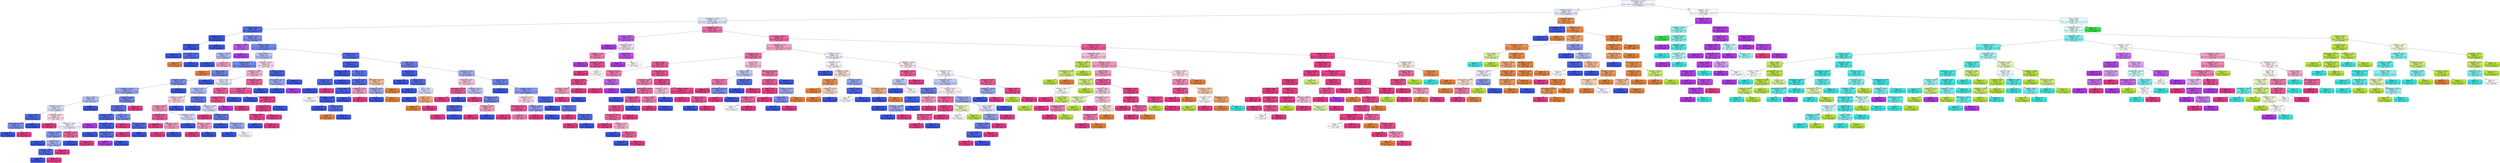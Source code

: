 digraph Tree {
node [shape=box, style="filled, rounded", color="black", fontname="helvetica"] ;
edge [fontname="helvetica"] ;
0 [label="majoraxislength <= 336.243\nentropy = 2.654\nsamples = 4308\nvalue = [1003.0, 681.0, 266.0, 814.0, 1714.0, 971.0, 1356.0]\nclass = DERMASON", fillcolor="#f2f4fd"] ;
1 [label="compactness <= 0.861\nentropy = 1.804\nsamples = 2673\nvalue = [1002, 84, 0, 6, 1714, 106, 1295]\nclass = DERMASON", fillcolor="#e3e7fb"] ;
0 -> 1 [labeldistance=2.5, labelangle=45, headlabel="True"] ;
2 [label="equivdiameter <= 223.08\nentropy = 1.475\nsamples = 2022\nvalue = [92.0, 75.0, 0.0, 4.0, 1617.0, 106.0, 1287.0]\nclass = DERMASON", fillcolor="#dde2fa"] ;
1 -> 2 ;
3 [label="convexarea <= 33796.5\nentropy = 0.622\nsamples = 1067\nvalue = [12, 0, 0, 0, 1497, 37, 140]\nclass = DERMASON", fillcolor="#516be8"] ;
2 -> 3 ;
4 [label="shapefactor4 <= 0.995\nentropy = 0.012\nsamples = 615\nvalue = [1, 0, 0, 0, 969, 0, 0]\nclass = DERMASON", fillcolor="#3956e5"] ;
3 -> 4 ;
5 [label="minoraxislength <= 170.949\nentropy = 0.07\nsamples = 72\nvalue = [1, 0, 0, 0, 119, 0, 0]\nclass = DERMASON", fillcolor="#3b57e5"] ;
4 -> 5 ;
6 [label="entropy = 0.0\nsamples = 66\nvalue = [0, 0, 0, 0, 112, 0, 0]\nclass = DERMASON", fillcolor="#3956e5"] ;
5 -> 6 ;
7 [label="minoraxislength <= 171.216\nentropy = 0.544\nsamples = 6\nvalue = [1, 0, 0, 0, 7, 0, 0]\nclass = DERMASON", fillcolor="#556ee9"] ;
5 -> 7 ;
8 [label="entropy = 0.0\nsamples = 1\nvalue = [1, 0, 0, 0, 0, 0, 0]\nclass = SEKER", fillcolor="#e58139"] ;
7 -> 8 ;
9 [label="entropy = 0.0\nsamples = 5\nvalue = [0, 0, 0, 0, 7, 0, 0]\nclass = DERMASON", fillcolor="#3956e5"] ;
7 -> 9 ;
10 [label="entropy = 0.0\nsamples = 543\nvalue = [0, 0, 0, 0, 850, 0, 0]\nclass = DERMASON", fillcolor="#3956e5"] ;
4 -> 10 ;
11 [label="shapefactor3 <= 0.574\nentropy = 1.098\nsamples = 452\nvalue = [11, 0, 0, 0, 528, 37, 140]\nclass = DERMASON", fillcolor="#7a8ded"] ;
3 -> 11 ;
12 [label="shapefactor1 <= 0.008\nentropy = 0.761\nsamples = 24\nvalue = [0, 0, 0, 0, 4, 33, 2]\nclass = HOROZ", fillcolor="#be5be9"] ;
11 -> 12 ;
13 [label="perimeter <= 749.86\nentropy = 1.379\nsamples = 4\nvalue = [0, 0, 0, 0, 4, 1, 2]\nclass = DERMASON", fillcolor="#b0bbf5"] ;
12 -> 13 ;
14 [label="entropy = 0.0\nsamples = 2\nvalue = [0, 0, 0, 0, 4, 0, 0]\nclass = DERMASON", fillcolor="#3956e5"] ;
13 -> 14 ;
15 [label="entropy = 0.918\nsamples = 2\nvalue = [0, 0, 0, 0, 0, 1, 2]\nclass = SIRA", fillcolor="#f29cc2"] ;
13 -> 15 ;
16 [label="entropy = 0.0\nsamples = 20\nvalue = [0, 0, 0, 0, 0, 32, 0]\nclass = HOROZ", fillcolor="#b139e5"] ;
12 -> 16 ;
17 [label="roundness <= 0.903\nentropy = 0.894\nsamples = 428\nvalue = [11.0, 0.0, 0.0, 0.0, 524.0, 4.0, 138.0]\nclass = DERMASON", fillcolor="#7186ec"] ;
11 -> 17 ;
18 [label="area <= 36397.5\nentropy = 1.131\nsamples = 181\nvalue = [3, 0, 0, 0, 163, 4, 99]\nclass = DERMASON", fillcolor="#b4bff5"] ;
17 -> 18 ;
19 [label="roundness <= 0.673\nentropy = 0.951\nsamples = 93\nvalue = [3.0, 0.0, 0.0, 0.0, 106.0, 2.0, 26.0]\nclass = DERMASON", fillcolor="#7085ec"] ;
18 -> 19 ;
20 [label="entropy = 0.0\nsamples = 1\nvalue = [3, 0, 0, 0, 0, 0, 0]\nclass = SEKER", fillcolor="#e58139"] ;
19 -> 20 ;
21 [label="solidity <= 0.99\nentropy = 0.817\nsamples = 92\nvalue = [0, 0, 0, 0, 106, 2, 26]\nclass = DERMASON", fillcolor="#6c82ec"] ;
19 -> 21 ;
22 [label="shapefactor4 <= 0.998\nentropy = 0.917\nsamples = 78\nvalue = [0, 0, 0, 0, 81, 2, 26]\nclass = DERMASON", fillcolor="#7c8fee"] ;
21 -> 22 ;
23 [label="shapefactor1 <= 0.008\nentropy = 1.026\nsamples = 64\nvalue = [0.0, 0.0, 0.0, 0.0, 59.0, 2.0, 26.0]\nclass = DERMASON", fillcolor="#94a4f1"] ;
22 -> 23 ;
24 [label="extent <= 0.796\nentropy = 0.961\nsamples = 39\nvalue = [0, 0, 0, 0, 32, 0, 20]\nclass = DERMASON", fillcolor="#b5c0f5"] ;
23 -> 24 ;
25 [label="shapefactor4 <= 0.994\nentropy = 0.991\nsamples = 34\nvalue = [0, 0, 0, 0, 25, 0, 20]\nclass = DERMASON", fillcolor="#d7ddfa"] ;
24 -> 25 ;
26 [label="solidity <= 0.986\nentropy = 0.439\nsamples = 8\nvalue = [0, 0, 0, 0, 10, 0, 1]\nclass = DERMASON", fillcolor="#4d67e8"] ;
25 -> 26 ;
27 [label="majoraxislength <= 267.552\nentropy = 0.811\nsamples = 4\nvalue = [0, 0, 0, 0, 3, 0, 1]\nclass = DERMASON", fillcolor="#7b8eee"] ;
26 -> 27 ;
28 [label="entropy = 0.0\nsamples = 3\nvalue = [0, 0, 0, 0, 3, 0, 0]\nclass = DERMASON", fillcolor="#3956e5"] ;
27 -> 28 ;
29 [label="entropy = 0.0\nsamples = 1\nvalue = [0, 0, 0, 0, 0, 0, 1]\nclass = SIRA", fillcolor="#e53986"] ;
27 -> 29 ;
30 [label="entropy = 0.0\nsamples = 4\nvalue = [0, 0, 0, 0, 7, 0, 0]\nclass = DERMASON", fillcolor="#3956e5"] ;
26 -> 30 ;
31 [label="shapefactor1 <= 0.007\nentropy = 0.99\nsamples = 26\nvalue = [0, 0, 0, 0, 15, 0, 19]\nclass = SIRA", fillcolor="#fad5e6"] ;
25 -> 31 ;
32 [label="entropy = 0.0\nsamples = 4\nvalue = [0, 0, 0, 0, 0, 0, 5]\nclass = SIRA", fillcolor="#e53986"] ;
31 -> 32 ;
33 [label="eccentricity <= 0.768\nentropy = 0.999\nsamples = 22\nvalue = [0.0, 0.0, 0.0, 0.0, 15.0, 0.0, 14.0]\nclass = DERMASON", fillcolor="#f2f4fd"] ;
31 -> 33 ;
34 [label="shapefactor1 <= 0.007\nentropy = 0.852\nsamples = 14\nvalue = [0, 0, 0, 0, 13, 0, 5]\nclass = DERMASON", fillcolor="#8597ef"] ;
33 -> 34 ;
35 [label="entropy = 0.0\nsamples = 3\nvalue = [0, 0, 0, 0, 4, 0, 0]\nclass = DERMASON", fillcolor="#3956e5"] ;
34 -> 35 ;
36 [label="extent <= 0.763\nentropy = 0.94\nsamples = 11\nvalue = [0, 0, 0, 0, 9, 0, 5]\nclass = DERMASON", fillcolor="#a7b4f3"] ;
34 -> 36 ;
37 [label="shapefactor3 <= 0.675\nentropy = 0.469\nsamples = 8\nvalue = [0, 0, 0, 0, 9, 0, 1]\nclass = DERMASON", fillcolor="#4f69e8"] ;
36 -> 37 ;
38 [label="entropy = 0.0\nsamples = 7\nvalue = [0, 0, 0, 0, 9, 0, 0]\nclass = DERMASON", fillcolor="#3956e5"] ;
37 -> 38 ;
39 [label="entropy = 0.0\nsamples = 1\nvalue = [0, 0, 0, 0, 0, 0, 1]\nclass = SIRA", fillcolor="#e53986"] ;
37 -> 39 ;
40 [label="entropy = 0.0\nsamples = 3\nvalue = [0, 0, 0, 0, 0, 0, 4]\nclass = SIRA", fillcolor="#e53986"] ;
36 -> 40 ;
41 [label="compactness <= 0.784\nentropy = 0.684\nsamples = 8\nvalue = [0, 0, 0, 0, 2, 0, 9]\nclass = SIRA", fillcolor="#eb65a1"] ;
33 -> 41 ;
42 [label="entropy = 0.0\nsamples = 1\nvalue = [0, 0, 0, 0, 2, 0, 0]\nclass = DERMASON", fillcolor="#3956e5"] ;
41 -> 42 ;
43 [label="entropy = 0.0\nsamples = 7\nvalue = [0, 0, 0, 0, 0, 0, 9]\nclass = SIRA", fillcolor="#e53986"] ;
41 -> 43 ;
44 [label="entropy = 0.0\nsamples = 5\nvalue = [0, 0, 0, 0, 7, 0, 0]\nclass = DERMASON", fillcolor="#3956e5"] ;
24 -> 44 ;
45 [label="shapefactor1 <= 0.008\nentropy = 0.961\nsamples = 25\nvalue = [0, 0, 0, 0, 27, 2, 6]\nclass = DERMASON", fillcolor="#7085ec"] ;
23 -> 45 ;
46 [label="majoraxislength <= 272.57\nentropy = 0.777\nsamples = 24\nvalue = [0, 0, 0, 0, 27, 2, 3]\nclass = DERMASON", fillcolor="#5b73e9"] ;
45 -> 46 ;
47 [label="shapefactor2 <= 0.002\nentropy = 0.469\nsamples = 17\nvalue = [0, 0, 0, 0, 18, 2, 0]\nclass = DERMASON", fillcolor="#4f69e8"] ;
46 -> 47 ;
48 [label="entropy = 0.0\nsamples = 1\nvalue = [0, 0, 0, 0, 0, 1, 0]\nclass = HOROZ", fillcolor="#b139e5"] ;
47 -> 48 ;
49 [label="shapefactor3 <= 0.62\nentropy = 0.297\nsamples = 16\nvalue = [0, 0, 0, 0, 18, 1, 0]\nclass = DERMASON", fillcolor="#445fe6"] ;
47 -> 49 ;
50 [label="entropy = 0.0\nsamples = 10\nvalue = [0, 0, 0, 0, 11, 0, 0]\nclass = DERMASON", fillcolor="#3956e5"] ;
49 -> 50 ;
51 [label="compactness <= 0.788\nentropy = 0.544\nsamples = 6\nvalue = [0, 0, 0, 0, 7, 1, 0]\nclass = DERMASON", fillcolor="#556ee9"] ;
49 -> 51 ;
52 [label="entropy = 0.0\nsamples = 1\nvalue = [0, 0, 0, 0, 0, 1, 0]\nclass = HOROZ", fillcolor="#b139e5"] ;
51 -> 52 ;
53 [label="entropy = 0.0\nsamples = 5\nvalue = [0, 0, 0, 0, 7, 0, 0]\nclass = DERMASON", fillcolor="#3956e5"] ;
51 -> 53 ;
54 [label="solidity <= 0.987\nentropy = 0.811\nsamples = 7\nvalue = [0, 0, 0, 0, 9, 0, 3]\nclass = DERMASON", fillcolor="#7b8eee"] ;
46 -> 54 ;
55 [label="entropy = 0.0\nsamples = 1\nvalue = [0, 0, 0, 0, 0, 0, 2]\nclass = SIRA", fillcolor="#e53986"] ;
54 -> 55 ;
56 [label="roundness <= 0.856\nentropy = 0.469\nsamples = 6\nvalue = [0, 0, 0, 0, 9, 0, 1]\nclass = DERMASON", fillcolor="#4f69e8"] ;
54 -> 56 ;
57 [label="entropy = 0.0\nsamples = 1\nvalue = [0, 0, 0, 0, 0, 0, 1]\nclass = SIRA", fillcolor="#e53986"] ;
56 -> 57 ;
58 [label="entropy = 0.0\nsamples = 5\nvalue = [0, 0, 0, 0, 9, 0, 0]\nclass = DERMASON", fillcolor="#3956e5"] ;
56 -> 58 ;
59 [label="entropy = 0.0\nsamples = 1\nvalue = [0, 0, 0, 0, 0, 0, 3]\nclass = SIRA", fillcolor="#e53986"] ;
45 -> 59 ;
60 [label="entropy = 0.0\nsamples = 14\nvalue = [0, 0, 0, 0, 22, 0, 0]\nclass = DERMASON", fillcolor="#3956e5"] ;
22 -> 60 ;
61 [label="entropy = 0.0\nsamples = 14\nvalue = [0, 0, 0, 0, 25, 0, 0]\nclass = DERMASON", fillcolor="#3956e5"] ;
21 -> 61 ;
62 [label="shapefactor1 <= 0.008\nentropy = 1.087\nsamples = 88\nvalue = [0, 0, 0, 0, 57, 2, 73]\nclass = SIRA", fillcolor="#f9d5e5"] ;
18 -> 62 ;
63 [label="shapefactor2 <= 0.002\nentropy = 1.014\nsamples = 77\nvalue = [0, 0, 0, 0, 43, 1, 73]\nclass = SIRA", fillcolor="#f4afce"] ;
62 -> 63 ;
64 [label="extent <= 0.788\nentropy = 1.096\nsamples = 49\nvalue = [0, 0, 0, 0, 34, 1, 29]\nclass = DERMASON", fillcolor="#e3e7fb"] ;
63 -> 64 ;
65 [label="roundness <= 0.891\nentropy = 0.956\nsamples = 42\nvalue = [0, 0, 0, 0, 33, 0, 20]\nclass = DERMASON", fillcolor="#b1bcf5"] ;
64 -> 65 ;
66 [label="shapefactor2 <= 0.002\nentropy = 0.985\nsamples = 21\nvalue = [0, 0, 0, 0, 12, 0, 16]\nclass = SIRA", fillcolor="#f8cee1"] ;
65 -> 66 ;
67 [label="shapefactor3 <= 0.642\nentropy = 0.887\nsamples = 18\nvalue = [0, 0, 0, 0, 7, 0, 16]\nclass = SIRA", fillcolor="#f090bb"] ;
66 -> 67 ;
68 [label="aspectration <= 1.614\nentropy = 0.592\nsamples = 10\nvalue = [0, 0, 0, 0, 2, 0, 12]\nclass = SIRA", fillcolor="#e95a9a"] ;
67 -> 68 ;
69 [label="entropy = 0.0\nsamples = 5\nvalue = [0, 0, 0, 0, 0, 0, 8]\nclass = SIRA", fillcolor="#e53986"] ;
68 -> 69 ;
70 [label="compactness <= 0.778\nentropy = 0.918\nsamples = 5\nvalue = [0, 0, 0, 0, 2, 0, 4]\nclass = SIRA", fillcolor="#f29cc2"] ;
68 -> 70 ;
71 [label="entropy = 0.0\nsamples = 3\nvalue = [0, 0, 0, 0, 0, 0, 4]\nclass = SIRA", fillcolor="#e53986"] ;
70 -> 71 ;
72 [label="entropy = 0.0\nsamples = 2\nvalue = [0, 0, 0, 0, 2, 0, 0]\nclass = DERMASON", fillcolor="#3956e5"] ;
70 -> 72 ;
73 [label="shapefactor3 <= 0.645\nentropy = 0.991\nsamples = 8\nvalue = [0, 0, 0, 0, 5, 0, 4]\nclass = DERMASON", fillcolor="#d7ddfa"] ;
67 -> 73 ;
74 [label="entropy = 0.0\nsamples = 2\nvalue = [0, 0, 0, 0, 3, 0, 0]\nclass = DERMASON", fillcolor="#3956e5"] ;
73 -> 74 ;
75 [label="perimeter <= 747.163\nentropy = 0.918\nsamples = 6\nvalue = [0, 0, 0, 0, 2, 0, 4]\nclass = SIRA", fillcolor="#f29cc2"] ;
73 -> 75 ;
76 [label="entropy = 0.0\nsamples = 4\nvalue = [0, 0, 0, 0, 0, 0, 4]\nclass = SIRA", fillcolor="#e53986"] ;
75 -> 76 ;
77 [label="entropy = 0.0\nsamples = 2\nvalue = [0, 0, 0, 0, 2, 0, 0]\nclass = DERMASON", fillcolor="#3956e5"] ;
75 -> 77 ;
78 [label="entropy = 0.0\nsamples = 3\nvalue = [0, 0, 0, 0, 5, 0, 0]\nclass = DERMASON", fillcolor="#3956e5"] ;
66 -> 78 ;
79 [label="shapefactor3 <= 0.647\nentropy = 0.634\nsamples = 21\nvalue = [0, 0, 0, 0, 21, 0, 4]\nclass = DERMASON", fillcolor="#5f76ea"] ;
65 -> 79 ;
80 [label="entropy = 0.0\nsamples = 14\nvalue = [0, 0, 0, 0, 16, 0, 0]\nclass = DERMASON", fillcolor="#3956e5"] ;
79 -> 80 ;
81 [label="shapefactor3 <= 0.649\nentropy = 0.991\nsamples = 7\nvalue = [0, 0, 0, 0, 5, 0, 4]\nclass = DERMASON", fillcolor="#d7ddfa"] ;
79 -> 81 ;
82 [label="entropy = 0.0\nsamples = 2\nvalue = [0, 0, 0, 0, 0, 0, 3]\nclass = SIRA", fillcolor="#e53986"] ;
81 -> 82 ;
83 [label="equivdiameter <= 218.214\nentropy = 0.65\nsamples = 5\nvalue = [0, 0, 0, 0, 5, 0, 1]\nclass = DERMASON", fillcolor="#6178ea"] ;
81 -> 83 ;
84 [label="entropy = 0.0\nsamples = 2\nvalue = [0, 0, 0, 0, 3, 0, 0]\nclass = DERMASON", fillcolor="#3956e5"] ;
83 -> 84 ;
85 [label="shapefactor3 <= 0.65\nentropy = 0.918\nsamples = 3\nvalue = [0, 0, 0, 0, 2, 0, 1]\nclass = DERMASON", fillcolor="#9caaf2"] ;
83 -> 85 ;
86 [label="entropy = 0.0\nsamples = 1\nvalue = [0, 0, 0, 0, 1, 0, 0]\nclass = DERMASON", fillcolor="#3956e5"] ;
85 -> 86 ;
87 [label="entropy = 1.0\nsamples = 2\nvalue = [0, 0, 0, 0, 1, 0, 1]\nclass = DERMASON", fillcolor="#ffffff"] ;
85 -> 87 ;
88 [label="roundness <= 0.899\nentropy = 0.866\nsamples = 7\nvalue = [0, 0, 0, 0, 1, 1, 9]\nclass = SIRA", fillcolor="#ea619e"] ;
64 -> 88 ;
89 [label="convexarea <= 37395.0\nentropy = 0.469\nsamples = 6\nvalue = [0, 0, 0, 0, 0, 1, 9]\nclass = SIRA", fillcolor="#e84f93"] ;
88 -> 89 ;
90 [label="entropy = 0.0\nsamples = 1\nvalue = [0, 0, 0, 0, 0, 1, 0]\nclass = HOROZ", fillcolor="#b139e5"] ;
89 -> 90 ;
91 [label="entropy = 0.0\nsamples = 5\nvalue = [0, 0, 0, 0, 0, 0, 9]\nclass = SIRA", fillcolor="#e53986"] ;
89 -> 91 ;
92 [label="entropy = 0.0\nsamples = 1\nvalue = [0, 0, 0, 0, 1, 0, 0]\nclass = DERMASON", fillcolor="#3956e5"] ;
88 -> 92 ;
93 [label="minoraxislength <= 186.005\nentropy = 0.657\nsamples = 28\nvalue = [0, 0, 0, 0, 9, 0, 44]\nclass = SIRA", fillcolor="#ea619f"] ;
63 -> 93 ;
94 [label="solidity <= 0.986\nentropy = 0.577\nsamples = 26\nvalue = [0.0, 0.0, 0.0, 0.0, 7.0, 0.0, 44.0]\nclass = SIRA", fillcolor="#e95899"] ;
93 -> 94 ;
95 [label="entropy = 0.0\nsamples = 4\nvalue = [0, 0, 0, 0, 5, 0, 0]\nclass = DERMASON", fillcolor="#3956e5"] ;
94 -> 95 ;
96 [label="majoraxislength <= 271.831\nentropy = 0.258\nsamples = 22\nvalue = [0, 0, 0, 0, 2, 0, 44]\nclass = SIRA", fillcolor="#e6428c"] ;
94 -> 96 ;
97 [label="eccentricity <= 0.739\nentropy = 0.154\nsamples = 21\nvalue = [0, 0, 0, 0, 1, 0, 44]\nclass = SIRA", fillcolor="#e63d89"] ;
96 -> 97 ;
98 [label="shapefactor2 <= 0.002\nentropy = 0.323\nsamples = 9\nvalue = [0, 0, 0, 0, 1, 0, 16]\nclass = SIRA", fillcolor="#e7458e"] ;
97 -> 98 ;
99 [label="entropy = 0.0\nsamples = 1\nvalue = [0, 0, 0, 0, 1, 0, 0]\nclass = DERMASON", fillcolor="#3956e5"] ;
98 -> 99 ;
100 [label="entropy = 0.0\nsamples = 8\nvalue = [0, 0, 0, 0, 0, 0, 16]\nclass = SIRA", fillcolor="#e53986"] ;
98 -> 100 ;
101 [label="entropy = 0.0\nsamples = 12\nvalue = [0, 0, 0, 0, 0, 0, 28]\nclass = SIRA", fillcolor="#e53986"] ;
97 -> 101 ;
102 [label="entropy = 0.0\nsamples = 1\nvalue = [0, 0, 0, 0, 1, 0, 0]\nclass = DERMASON", fillcolor="#3956e5"] ;
96 -> 102 ;
103 [label="entropy = 0.0\nsamples = 2\nvalue = [0, 0, 0, 0, 2, 0, 0]\nclass = DERMASON", fillcolor="#3956e5"] ;
93 -> 103 ;
104 [label="convexarea <= 37038.0\nentropy = 0.353\nsamples = 11\nvalue = [0, 0, 0, 0, 14, 1, 0]\nclass = DERMASON", fillcolor="#4762e7"] ;
62 -> 104 ;
105 [label="majoraxislength <= 281.246\nentropy = 0.918\nsamples = 3\nvalue = [0, 0, 0, 0, 2, 1, 0]\nclass = DERMASON", fillcolor="#9caaf2"] ;
104 -> 105 ;
106 [label="entropy = 0.0\nsamples = 2\nvalue = [0, 0, 0, 0, 2, 0, 0]\nclass = DERMASON", fillcolor="#3956e5"] ;
105 -> 106 ;
107 [label="entropy = 0.0\nsamples = 1\nvalue = [0, 0, 0, 0, 0, 1, 0]\nclass = HOROZ", fillcolor="#b139e5"] ;
105 -> 107 ;
108 [label="entropy = 0.0\nsamples = 8\nvalue = [0, 0, 0, 0, 12, 0, 0]\nclass = DERMASON", fillcolor="#3956e5"] ;
104 -> 108 ;
109 [label="equivdiameter <= 215.345\nentropy = 0.591\nsamples = 247\nvalue = [8, 0, 0, 0, 361, 0, 39]\nclass = DERMASON", fillcolor="#526ce8"] ;
17 -> 109 ;
110 [label="shapefactor3 <= 0.698\nentropy = 0.34\nsamples = 149\nvalue = [5, 0, 0, 0, 224, 0, 7]\nclass = DERMASON", fillcolor="#435fe6"] ;
109 -> 110 ;
111 [label="convexarea <= 34022.5\nentropy = 0.052\nsamples = 106\nvalue = [0, 0, 0, 0, 171, 0, 1]\nclass = DERMASON", fillcolor="#3a57e5"] ;
110 -> 111 ;
112 [label="extent <= 0.8\nentropy = 0.439\nsamples = 8\nvalue = [0, 0, 0, 0, 10, 0, 1]\nclass = DERMASON", fillcolor="#4d67e8"] ;
111 -> 112 ;
113 [label="entropy = 0.0\nsamples = 7\nvalue = [0, 0, 0, 0, 10, 0, 0]\nclass = DERMASON", fillcolor="#3956e5"] ;
112 -> 113 ;
114 [label="entropy = 0.0\nsamples = 1\nvalue = [0, 0, 0, 0, 0, 0, 1]\nclass = SIRA", fillcolor="#e53986"] ;
112 -> 114 ;
115 [label="entropy = 0.0\nsamples = 98\nvalue = [0, 0, 0, 0, 161, 0, 0]\nclass = DERMASON", fillcolor="#3956e5"] ;
111 -> 115 ;
116 [label="solidity <= 0.991\nentropy = 0.833\nsamples = 43\nvalue = [5, 0, 0, 0, 53, 0, 6]\nclass = DERMASON", fillcolor="#5f76ea"] ;
110 -> 116 ;
117 [label="eccentricity <= 0.712\nentropy = 0.603\nsamples = 38\nvalue = [1, 0, 0, 0, 51, 0, 6]\nclass = DERMASON", fillcolor="#546de8"] ;
116 -> 117 ;
118 [label="area <= 33645.5\nentropy = 0.371\nsamples = 34\nvalue = [1, 0, 0, 0, 49, 0, 2]\nclass = DERMASON", fillcolor="#4560e7"] ;
117 -> 118 ;
119 [label="entropy = 1.0\nsamples = 2\nvalue = [0, 0, 0, 0, 2, 0, 2]\nclass = DERMASON", fillcolor="#ffffff"] ;
118 -> 119 ;
120 [label="shapefactor2 <= 0.002\nentropy = 0.146\nsamples = 32\nvalue = [1, 0, 0, 0, 47, 0, 0]\nclass = DERMASON", fillcolor="#3d5ae6"] ;
118 -> 120 ;
121 [label="entropy = 0.0\nsamples = 26\nvalue = [0, 0, 0, 0, 40, 0, 0]\nclass = DERMASON", fillcolor="#3956e5"] ;
120 -> 121 ;
122 [label="shapefactor2 <= 0.002\nentropy = 0.544\nsamples = 6\nvalue = [1, 0, 0, 0, 7, 0, 0]\nclass = DERMASON", fillcolor="#556ee9"] ;
120 -> 122 ;
123 [label="entropy = 0.0\nsamples = 1\nvalue = [1, 0, 0, 0, 0, 0, 0]\nclass = SEKER", fillcolor="#e58139"] ;
122 -> 123 ;
124 [label="entropy = 0.0\nsamples = 5\nvalue = [0, 0, 0, 0, 7, 0, 0]\nclass = DERMASON", fillcolor="#3956e5"] ;
122 -> 124 ;
125 [label="shapefactor2 <= 0.002\nentropy = 0.918\nsamples = 4\nvalue = [0, 0, 0, 0, 2, 0, 4]\nclass = SIRA", fillcolor="#f29cc2"] ;
117 -> 125 ;
126 [label="entropy = 0.0\nsamples = 1\nvalue = [0, 0, 0, 0, 2, 0, 0]\nclass = DERMASON", fillcolor="#3956e5"] ;
125 -> 126 ;
127 [label="entropy = 0.0\nsamples = 3\nvalue = [0, 0, 0, 0, 0, 0, 4]\nclass = SIRA", fillcolor="#e53986"] ;
125 -> 127 ;
128 [label="equivdiameter <= 213.529\nentropy = 0.918\nsamples = 5\nvalue = [4, 0, 0, 0, 2, 0, 0]\nclass = SEKER", fillcolor="#f2c09c"] ;
116 -> 128 ;
129 [label="shapefactor4 <= 0.997\nentropy = 0.918\nsamples = 3\nvalue = [1, 0, 0, 0, 2, 0, 0]\nclass = DERMASON", fillcolor="#9caaf2"] ;
128 -> 129 ;
130 [label="entropy = 0.0\nsamples = 2\nvalue = [0, 0, 0, 0, 2, 0, 0]\nclass = DERMASON", fillcolor="#3956e5"] ;
129 -> 130 ;
131 [label="entropy = 0.0\nsamples = 1\nvalue = [1, 0, 0, 0, 0, 0, 0]\nclass = SEKER", fillcolor="#e58139"] ;
129 -> 131 ;
132 [label="entropy = 0.0\nsamples = 2\nvalue = [3, 0, 0, 0, 0, 0, 0]\nclass = SEKER", fillcolor="#e58139"] ;
128 -> 132 ;
133 [label="extent <= 0.755\nentropy = 0.815\nsamples = 98\nvalue = [3, 0, 0, 0, 137, 0, 32]\nclass = DERMASON", fillcolor="#6a80ec"] ;
109 -> 133 ;
134 [label="extent <= 0.728\nentropy = 0.321\nsamples = 42\nvalue = [3, 0, 0, 0, 78, 0, 1]\nclass = DERMASON", fillcolor="#435fe6"] ;
133 -> 134 ;
135 [label="entropy = 0.0\nsamples = 22\nvalue = [0, 0, 0, 0, 46, 0, 0]\nclass = DERMASON", fillcolor="#3956e5"] ;
134 -> 135 ;
136 [label="solidity <= 0.991\nentropy = 0.593\nsamples = 20\nvalue = [3, 0, 0, 0, 32, 0, 1]\nclass = DERMASON", fillcolor="#516ae8"] ;
134 -> 136 ;
137 [label="entropy = 0.0\nsamples = 15\nvalue = [0, 0, 0, 0, 28, 0, 0]\nclass = DERMASON", fillcolor="#3956e5"] ;
136 -> 137 ;
138 [label="area <= 37235.0\nentropy = 1.406\nsamples = 5\nvalue = [3, 0, 0, 0, 4, 0, 1]\nclass = DERMASON", fillcolor="#d7ddfa"] ;
136 -> 138 ;
139 [label="entropy = 0.0\nsamples = 2\nvalue = [0, 0, 0, 0, 4, 0, 0]\nclass = DERMASON", fillcolor="#3956e5"] ;
138 -> 139 ;
140 [label="solidity <= 0.991\nentropy = 0.811\nsamples = 3\nvalue = [3, 0, 0, 0, 0, 0, 1]\nclass = SEKER", fillcolor="#eeab7b"] ;
138 -> 140 ;
141 [label="entropy = 0.0\nsamples = 2\nvalue = [3, 0, 0, 0, 0, 0, 0]\nclass = SEKER", fillcolor="#e58139"] ;
140 -> 141 ;
142 [label="entropy = 0.0\nsamples = 1\nvalue = [0, 0, 0, 0, 0, 0, 1]\nclass = SIRA", fillcolor="#e53986"] ;
140 -> 142 ;
143 [label="aspectration <= 1.454\nentropy = 0.929\nsamples = 56\nvalue = [0, 0, 0, 0, 59, 0, 31]\nclass = DERMASON", fillcolor="#a1aff3"] ;
133 -> 143 ;
144 [label="shapefactor2 <= 0.002\nentropy = 0.974\nsamples = 22\nvalue = [0, 0, 0, 0, 13, 0, 19]\nclass = SIRA", fillcolor="#f7c0d9"] ;
143 -> 144 ;
145 [label="majoraxislength <= 266.27\nentropy = 0.592\nsamples = 8\nvalue = [0, 0, 0, 0, 2, 0, 12]\nclass = SIRA", fillcolor="#e95a9a"] ;
144 -> 145 ;
146 [label="entropy = 0.0\nsamples = 6\nvalue = [0, 0, 0, 0, 0, 0, 12]\nclass = SIRA", fillcolor="#e53986"] ;
145 -> 146 ;
147 [label="entropy = 0.0\nsamples = 2\nvalue = [0, 0, 0, 0, 2, 0, 0]\nclass = DERMASON", fillcolor="#3956e5"] ;
145 -> 147 ;
148 [label="shapefactor1 <= 0.007\nentropy = 0.964\nsamples = 14\nvalue = [0, 0, 0, 0, 11, 0, 7]\nclass = DERMASON", fillcolor="#b7c2f6"] ;
144 -> 148 ;
149 [label="entropy = 0.0\nsamples = 3\nvalue = [0, 0, 0, 0, 0, 0, 4]\nclass = SIRA", fillcolor="#e53986"] ;
148 -> 149 ;
150 [label="compactness <= 0.846\nentropy = 0.75\nsamples = 11\nvalue = [0, 0, 0, 0, 11, 0, 3]\nclass = DERMASON", fillcolor="#6f84ec"] ;
148 -> 150 ;
151 [label="shapefactor4 <= 0.995\nentropy = 0.439\nsamples = 8\nvalue = [0, 0, 0, 0, 10, 0, 1]\nclass = DERMASON", fillcolor="#4d67e8"] ;
150 -> 151 ;
152 [label="entropy = 0.0\nsamples = 1\nvalue = [0, 0, 0, 0, 0, 0, 1]\nclass = SIRA", fillcolor="#e53986"] ;
151 -> 152 ;
153 [label="entropy = 0.0\nsamples = 7\nvalue = [0, 0, 0, 0, 10, 0, 0]\nclass = DERMASON", fillcolor="#3956e5"] ;
151 -> 153 ;
154 [label="compactness <= 0.855\nentropy = 0.918\nsamples = 3\nvalue = [0, 0, 0, 0, 1, 0, 2]\nclass = SIRA", fillcolor="#f29cc2"] ;
150 -> 154 ;
155 [label="entropy = 0.0\nsamples = 2\nvalue = [0, 0, 0, 0, 0, 0, 2]\nclass = SIRA", fillcolor="#e53986"] ;
154 -> 155 ;
156 [label="entropy = 0.0\nsamples = 1\nvalue = [0, 0, 0, 0, 1, 0, 0]\nclass = DERMASON", fillcolor="#3956e5"] ;
154 -> 156 ;
157 [label="area <= 37151.0\nentropy = 0.736\nsamples = 34\nvalue = [0, 0, 0, 0, 46, 0, 12]\nclass = DERMASON", fillcolor="#6d82ec"] ;
143 -> 157 ;
158 [label="entropy = 0.0\nsamples = 9\nvalue = [0, 0, 0, 0, 15, 0, 0]\nclass = DERMASON", fillcolor="#3956e5"] ;
157 -> 158 ;
159 [label="perimeter <= 722.118\nentropy = 0.854\nsamples = 25\nvalue = [0.0, 0.0, 0.0, 0.0, 31.0, 0.0, 12.0]\nclass = DERMASON", fillcolor="#8697ef"] ;
157 -> 159 ;
160 [label="compactness <= 0.814\nentropy = 0.991\nsamples = 11\nvalue = [0, 0, 0, 0, 8, 0, 10]\nclass = SIRA", fillcolor="#fad7e7"] ;
159 -> 160 ;
161 [label="majoraxislength <= 273.621\nentropy = 0.544\nsamples = 4\nvalue = [0, 0, 0, 0, 1, 0, 7]\nclass = SIRA", fillcolor="#e95597"] ;
160 -> 161 ;
162 [label="entropy = 0.0\nsamples = 2\nvalue = [0, 0, 0, 0, 0, 0, 4]\nclass = SIRA", fillcolor="#e53986"] ;
161 -> 162 ;
163 [label="entropy = 0.811\nsamples = 2\nvalue = [0, 0, 0, 0, 1, 0, 3]\nclass = SIRA", fillcolor="#ee7bae"] ;
161 -> 163 ;
164 [label="shapefactor1 <= 0.007\nentropy = 0.881\nsamples = 7\nvalue = [0, 0, 0, 0, 7, 0, 3]\nclass = DERMASON", fillcolor="#8e9ef0"] ;
160 -> 164 ;
165 [label="entropy = 0.0\nsamples = 2\nvalue = [0, 0, 0, 0, 0, 0, 3]\nclass = SIRA", fillcolor="#e53986"] ;
164 -> 165 ;
166 [label="entropy = 0.0\nsamples = 5\nvalue = [0, 0, 0, 0, 7, 0, 0]\nclass = DERMASON", fillcolor="#3956e5"] ;
164 -> 166 ;
167 [label="roundness <= 0.915\nentropy = 0.402\nsamples = 14\nvalue = [0, 0, 0, 0, 23, 0, 2]\nclass = DERMASON", fillcolor="#4a65e7"] ;
159 -> 167 ;
168 [label="entropy = 0.0\nsamples = 7\nvalue = [0, 0, 0, 0, 14, 0, 0]\nclass = DERMASON", fillcolor="#3956e5"] ;
167 -> 168 ;
169 [label="compactness <= 0.807\nentropy = 0.684\nsamples = 7\nvalue = [0, 0, 0, 0, 9, 0, 2]\nclass = DERMASON", fillcolor="#657ceb"] ;
167 -> 169 ;
170 [label="entropy = 0.0\nsamples = 1\nvalue = [0, 0, 0, 0, 0, 0, 1]\nclass = SIRA", fillcolor="#e53986"] ;
169 -> 170 ;
171 [label="roundness <= 0.916\nentropy = 0.469\nsamples = 6\nvalue = [0, 0, 0, 0, 9, 0, 1]\nclass = DERMASON", fillcolor="#4f69e8"] ;
169 -> 171 ;
172 [label="entropy = 0.0\nsamples = 1\nvalue = [0, 0, 0, 0, 0, 0, 1]\nclass = SIRA", fillcolor="#e53986"] ;
171 -> 172 ;
173 [label="entropy = 0.0\nsamples = 5\nvalue = [0, 0, 0, 0, 9, 0, 0]\nclass = DERMASON", fillcolor="#3956e5"] ;
171 -> 173 ;
174 [label="compactness <= 0.744\nentropy = 1.256\nsamples = 955\nvalue = [80, 75, 0, 4, 120, 69, 1147]\nclass = SIRA", fillcolor="#ec6ba5"] ;
2 -> 174 ;
175 [label="roundness <= 0.836\nentropy = 0.586\nsamples = 50\nvalue = [0, 0, 0, 0, 0, 61, 10]\nclass = HOROZ", fillcolor="#be59e9"] ;
174 -> 175 ;
176 [label="entropy = 0.0\nsamples = 36\nvalue = [0, 0, 0, 0, 0, 49, 0]\nclass = HOROZ", fillcolor="#b139e5"] ;
175 -> 176 ;
177 [label="shapefactor1 <= 0.007\nentropy = 0.994\nsamples = 14\nvalue = [0, 0, 0, 0, 0, 12, 10]\nclass = HOROZ", fillcolor="#f2defb"] ;
175 -> 177 ;
178 [label="shapefactor3 <= 0.54\nentropy = 0.811\nsamples = 7\nvalue = [0, 0, 0, 0, 0, 3, 9]\nclass = SIRA", fillcolor="#ee7bae"] ;
177 -> 178 ;
179 [label="entropy = 0.0\nsamples = 1\nvalue = [0, 0, 0, 0, 0, 2, 0]\nclass = HOROZ", fillcolor="#b139e5"] ;
178 -> 179 ;
180 [label="equivdiameter <= 243.492\nentropy = 0.469\nsamples = 6\nvalue = [0, 0, 0, 0, 0, 1, 9]\nclass = SIRA", fillcolor="#e84f93"] ;
178 -> 180 ;
181 [label="entropy = 0.0\nsamples = 4\nvalue = [0, 0, 0, 0, 0, 0, 8]\nclass = SIRA", fillcolor="#e53986"] ;
180 -> 181 ;
182 [label="entropy = 1.0\nsamples = 2\nvalue = [0, 0, 0, 0, 0, 1, 1]\nclass = HOROZ", fillcolor="#ffffff"] ;
180 -> 182 ;
183 [label="solidity <= 0.989\nentropy = 0.469\nsamples = 7\nvalue = [0, 0, 0, 0, 0, 9, 1]\nclass = HOROZ", fillcolor="#ba4fe8"] ;
177 -> 183 ;
184 [label="entropy = 0.0\nsamples = 5\nvalue = [0, 0, 0, 0, 0, 8, 0]\nclass = HOROZ", fillcolor="#b139e5"] ;
183 -> 184 ;
185 [label="entropy = 1.0\nsamples = 2\nvalue = [0, 0, 0, 0, 0, 1, 1]\nclass = HOROZ", fillcolor="#ffffff"] ;
183 -> 185 ;
186 [label="convexarea <= 42605.0\nentropy = 1.083\nsamples = 905\nvalue = [80, 75, 0, 4, 120, 8, 1137]\nclass = SIRA", fillcolor="#eb65a1"] ;
174 -> 186 ;
187 [label="shapefactor4 <= 0.997\nentropy = 1.29\nsamples = 260\nvalue = [22.0, 3.0, 0.0, 0.0, 120.0, 5.0, 261.0]\nclass = SIRA", fillcolor="#f29fc4"] ;
186 -> 187 ;
188 [label="shapefactor3 <= 0.67\nentropy = 0.854\nsamples = 156\nvalue = [1, 0, 0, 0, 44, 5, 195]\nclass = SIRA", fillcolor="#eb6aa4"] ;
187 -> 188 ;
189 [label="extent <= 0.696\nentropy = 0.668\nsamples = 111\nvalue = [0, 0, 0, 0, 19, 5, 155]\nclass = SIRA", fillcolor="#e95798"] ;
188 -> 189 ;
190 [label="shapefactor1 <= 0.007\nentropy = 0.998\nsamples = 16\nvalue = [0, 0, 0, 0, 1, 5, 17]\nclass = SIRA", fillcolor="#ee7bae"] ;
189 -> 190 ;
191 [label="convexarea <= 41656.5\nentropy = 0.323\nsamples = 12\nvalue = [0, 0, 0, 0, 1, 0, 16]\nclass = SIRA", fillcolor="#e7458e"] ;
190 -> 191 ;
192 [label="convexarea <= 41401.0\nentropy = 0.918\nsamples = 3\nvalue = [0, 0, 0, 0, 1, 0, 2]\nclass = SIRA", fillcolor="#f29cc2"] ;
191 -> 192 ;
193 [label="entropy = 0.0\nsamples = 2\nvalue = [0, 0, 0, 0, 0, 0, 2]\nclass = SIRA", fillcolor="#e53986"] ;
192 -> 193 ;
194 [label="entropy = 0.0\nsamples = 1\nvalue = [0, 0, 0, 0, 1, 0, 0]\nclass = DERMASON", fillcolor="#3956e5"] ;
192 -> 194 ;
195 [label="entropy = 0.0\nsamples = 9\nvalue = [0, 0, 0, 0, 0, 0, 14]\nclass = SIRA", fillcolor="#e53986"] ;
191 -> 195 ;
196 [label="solidity <= 0.982\nentropy = 0.65\nsamples = 4\nvalue = [0, 0, 0, 0, 0, 5, 1]\nclass = HOROZ", fillcolor="#c161ea"] ;
190 -> 196 ;
197 [label="entropy = 0.0\nsamples = 1\nvalue = [0, 0, 0, 0, 0, 0, 1]\nclass = SIRA", fillcolor="#e53986"] ;
196 -> 197 ;
198 [label="entropy = 0.0\nsamples = 3\nvalue = [0, 0, 0, 0, 0, 5, 0]\nclass = HOROZ", fillcolor="#b139e5"] ;
196 -> 198 ;
199 [label="shapefactor2 <= 0.002\nentropy = 0.516\nsamples = 95\nvalue = [0, 0, 0, 0, 18, 0, 138]\nclass = SIRA", fillcolor="#e85396"] ;
189 -> 199 ;
200 [label="aspectration <= 1.604\nentropy = 0.821\nsamples = 25\nvalue = [0, 0, 0, 0, 10, 0, 29]\nclass = SIRA", fillcolor="#ee7db0"] ;
199 -> 200 ;
201 [label="entropy = 0.0\nsamples = 2\nvalue = [0, 0, 0, 0, 3, 0, 0]\nclass = DERMASON", fillcolor="#3956e5"] ;
200 -> 201 ;
202 [label="majoraxislength <= 289.259\nentropy = 0.711\nsamples = 23\nvalue = [0, 0, 0, 0, 7, 0, 29]\nclass = SIRA", fillcolor="#eb69a3"] ;
200 -> 202 ;
203 [label="entropy = 0.0\nsamples = 1\nvalue = [0, 0, 0, 0, 2, 0, 0]\nclass = DERMASON", fillcolor="#3956e5"] ;
202 -> 203 ;
204 [label="roundness <= 0.9\nentropy = 0.602\nsamples = 22\nvalue = [0, 0, 0, 0, 5, 0, 29]\nclass = SIRA", fillcolor="#e95b9b"] ;
202 -> 204 ;
205 [label="extent <= 0.783\nentropy = 0.449\nsamples = 21\nvalue = [0, 0, 0, 0, 3, 0, 29]\nclass = SIRA", fillcolor="#e84d93"] ;
204 -> 205 ;
206 [label="majoraxislength <= 294.703\nentropy = 0.672\nsamples = 12\nvalue = [0, 0, 0, 0, 3, 0, 14]\nclass = SIRA", fillcolor="#eb63a0"] ;
205 -> 206 ;
207 [label="entropy = 0.0\nsamples = 6\nvalue = [0, 0, 0, 0, 0, 0, 9]\nclass = SIRA", fillcolor="#e53986"] ;
206 -> 207 ;
208 [label="aspectration <= 1.673\nentropy = 0.954\nsamples = 6\nvalue = [0, 0, 0, 0, 3, 0, 5]\nclass = SIRA", fillcolor="#f5b0cf"] ;
206 -> 208 ;
209 [label="entropy = 0.0\nsamples = 2\nvalue = [0, 0, 0, 0, 2, 0, 0]\nclass = DERMASON", fillcolor="#3956e5"] ;
208 -> 209 ;
210 [label="area <= 41116.0\nentropy = 0.65\nsamples = 4\nvalue = [0, 0, 0, 0, 1, 0, 5]\nclass = SIRA", fillcolor="#ea619e"] ;
208 -> 210 ;
211 [label="entropy = 0.0\nsamples = 1\nvalue = [0, 0, 0, 0, 1, 0, 0]\nclass = DERMASON", fillcolor="#3956e5"] ;
210 -> 211 ;
212 [label="entropy = 0.0\nsamples = 3\nvalue = [0, 0, 0, 0, 0, 0, 5]\nclass = SIRA", fillcolor="#e53986"] ;
210 -> 212 ;
213 [label="entropy = 0.0\nsamples = 9\nvalue = [0, 0, 0, 0, 0, 0, 15]\nclass = SIRA", fillcolor="#e53986"] ;
205 -> 213 ;
214 [label="entropy = 0.0\nsamples = 1\nvalue = [0, 0, 0, 0, 2, 0, 0]\nclass = DERMASON", fillcolor="#3956e5"] ;
204 -> 214 ;
215 [label="equivdiameter <= 223.919\nentropy = 0.36\nsamples = 70\nvalue = [0, 0, 0, 0, 8, 0, 109]\nclass = SIRA", fillcolor="#e7488f"] ;
199 -> 215 ;
216 [label="convexarea <= 40147.5\nentropy = 0.971\nsamples = 6\nvalue = [0, 0, 0, 0, 4, 0, 6]\nclass = SIRA", fillcolor="#f6bdd7"] ;
215 -> 216 ;
217 [label="area <= 39290.5\nentropy = 0.811\nsamples = 5\nvalue = [0, 0, 0, 0, 2, 0, 6]\nclass = SIRA", fillcolor="#ee7bae"] ;
216 -> 217 ;
218 [label="entropy = 0.0\nsamples = 3\nvalue = [0, 0, 0, 0, 0, 0, 6]\nclass = SIRA", fillcolor="#e53986"] ;
217 -> 218 ;
219 [label="entropy = 0.0\nsamples = 2\nvalue = [0, 0, 0, 0, 2, 0, 0]\nclass = DERMASON", fillcolor="#3956e5"] ;
217 -> 219 ;
220 [label="entropy = 0.0\nsamples = 1\nvalue = [0, 0, 0, 0, 2, 0, 0]\nclass = DERMASON", fillcolor="#3956e5"] ;
216 -> 220 ;
221 [label="roundness <= 0.899\nentropy = 0.23\nsamples = 64\nvalue = [0.0, 0.0, 0.0, 0.0, 4.0, 0.0, 103.0]\nclass = SIRA", fillcolor="#e6418b"] ;
215 -> 221 ;
222 [label="entropy = 0.0\nsamples = 43\nvalue = [0, 0, 0, 0, 0, 0, 70]\nclass = SIRA", fillcolor="#e53986"] ;
221 -> 222 ;
223 [label="extent <= 0.725\nentropy = 0.494\nsamples = 21\nvalue = [0, 0, 0, 0, 4, 0, 33]\nclass = SIRA", fillcolor="#e85195"] ;
221 -> 223 ;
224 [label="entropy = 0.0\nsamples = 2\nvalue = [0, 0, 0, 0, 4, 0, 0]\nclass = DERMASON", fillcolor="#3956e5"] ;
223 -> 224 ;
225 [label="entropy = 0.0\nsamples = 19\nvalue = [0, 0, 0, 0, 0, 0, 33]\nclass = SIRA", fillcolor="#e53986"] ;
223 -> 225 ;
226 [label="area <= 40558.0\nentropy = 1.06\nsamples = 45\nvalue = [1, 0, 0, 0, 25, 0, 40]\nclass = SIRA", fillcolor="#f5b7d3"] ;
188 -> 226 ;
227 [label="solidity <= 0.989\nentropy = 0.971\nsamples = 20\nvalue = [0, 0, 0, 0, 18, 0, 12]\nclass = DERMASON", fillcolor="#bdc7f6"] ;
226 -> 227 ;
228 [label="shapefactor1 <= 0.007\nentropy = 0.779\nsamples = 9\nvalue = [0, 0, 0, 0, 3, 0, 10]\nclass = SIRA", fillcolor="#ed74aa"] ;
227 -> 228 ;
229 [label="entropy = 0.0\nsamples = 6\nvalue = [0, 0, 0, 0, 0, 0, 9]\nclass = SIRA", fillcolor="#e53986"] ;
228 -> 229 ;
230 [label="minoraxislength <= 185.875\nentropy = 0.811\nsamples = 3\nvalue = [0, 0, 0, 0, 3, 0, 1]\nclass = DERMASON", fillcolor="#7b8eee"] ;
228 -> 230 ;
231 [label="entropy = 0.0\nsamples = 1\nvalue = [0, 0, 0, 0, 0, 0, 1]\nclass = SIRA", fillcolor="#e53986"] ;
230 -> 231 ;
232 [label="entropy = 0.0\nsamples = 2\nvalue = [0, 0, 0, 0, 3, 0, 0]\nclass = DERMASON", fillcolor="#3956e5"] ;
230 -> 232 ;
233 [label="shapefactor2 <= 0.002\nentropy = 0.523\nsamples = 11\nvalue = [0, 0, 0, 0, 15, 0, 2]\nclass = DERMASON", fillcolor="#536de8"] ;
227 -> 233 ;
234 [label="entropy = 0.0\nsamples = 9\nvalue = [0, 0, 0, 0, 15, 0, 0]\nclass = DERMASON", fillcolor="#3956e5"] ;
233 -> 234 ;
235 [label="entropy = 0.0\nsamples = 2\nvalue = [0, 0, 0, 0, 0, 0, 2]\nclass = SIRA", fillcolor="#e53986"] ;
233 -> 235 ;
236 [label="majoraxislength <= 280.688\nentropy = 0.885\nsamples = 25\nvalue = [1, 0, 0, 0, 7, 0, 28]\nclass = SIRA", fillcolor="#ec70a7"] ;
226 -> 236 ;
237 [label="roundness <= 0.916\nentropy = 0.723\nsamples = 22\nvalue = [1, 0, 0, 0, 4, 0, 28]\nclass = SIRA", fillcolor="#e95b9b"] ;
236 -> 237 ;
238 [label="extent <= 0.713\nentropy = 0.222\nsamples = 17\nvalue = [0, 0, 0, 0, 1, 0, 27]\nclass = SIRA", fillcolor="#e6408a"] ;
237 -> 238 ;
239 [label="convexarea <= 41928.5\nentropy = 0.722\nsamples = 4\nvalue = [0, 0, 0, 0, 1, 0, 4]\nclass = SIRA", fillcolor="#ec6aa4"] ;
238 -> 239 ;
240 [label="entropy = 1.0\nsamples = 2\nvalue = [0, 0, 0, 0, 1, 0, 1]\nclass = DERMASON", fillcolor="#ffffff"] ;
239 -> 240 ;
241 [label="entropy = 0.0\nsamples = 2\nvalue = [0, 0, 0, 0, 0, 0, 3]\nclass = SIRA", fillcolor="#e53986"] ;
239 -> 241 ;
242 [label="entropy = 0.0\nsamples = 13\nvalue = [0, 0, 0, 0, 0, 0, 23]\nclass = SIRA", fillcolor="#e53986"] ;
238 -> 242 ;
243 [label="shapefactor3 <= 0.726\nentropy = 1.371\nsamples = 5\nvalue = [1, 0, 0, 0, 3, 0, 1]\nclass = DERMASON", fillcolor="#9caaf2"] ;
237 -> 243 ;
244 [label="solidity <= 0.991\nentropy = 0.811\nsamples = 4\nvalue = [0, 0, 0, 0, 3, 0, 1]\nclass = DERMASON", fillcolor="#7b8eee"] ;
243 -> 244 ;
245 [label="entropy = 0.0\nsamples = 3\nvalue = [0, 0, 0, 0, 3, 0, 0]\nclass = DERMASON", fillcolor="#3956e5"] ;
244 -> 245 ;
246 [label="entropy = 0.0\nsamples = 1\nvalue = [0, 0, 0, 0, 0, 0, 1]\nclass = SIRA", fillcolor="#e53986"] ;
244 -> 246 ;
247 [label="entropy = 0.0\nsamples = 1\nvalue = [1, 0, 0, 0, 0, 0, 0]\nclass = SEKER", fillcolor="#e58139"] ;
243 -> 247 ;
248 [label="entropy = 0.0\nsamples = 3\nvalue = [0, 0, 0, 0, 3, 0, 0]\nclass = DERMASON", fillcolor="#3956e5"] ;
236 -> 248 ;
249 [label="eccentricity <= 0.712\nentropy = 1.527\nsamples = 104\nvalue = [21, 3, 0, 0, 76, 0, 66]\nclass = DERMASON", fillcolor="#ebeefc"] ;
187 -> 249 ;
250 [label="shapefactor3 <= 0.711\nentropy = 1.0\nsamples = 25\nvalue = [20, 0, 0, 0, 21, 0, 0]\nclass = DERMASON", fillcolor="#f6f7fe"] ;
249 -> 250 ;
251 [label="entropy = 0.0\nsamples = 4\nvalue = [0, 0, 0, 0, 6, 0, 0]\nclass = DERMASON", fillcolor="#3956e5"] ;
250 -> 251 ;
252 [label="shapefactor2 <= 0.002\nentropy = 0.985\nsamples = 21\nvalue = [20, 0, 0, 0, 15, 0, 0]\nclass = SEKER", fillcolor="#f8e0ce"] ;
250 -> 252 ;
253 [label="aspectration <= 1.398\nentropy = 0.544\nsamples = 11\nvalue = [14, 0, 0, 0, 2, 0, 0]\nclass = SEKER", fillcolor="#e99355"] ;
252 -> 253 ;
254 [label="entropy = 0.0\nsamples = 7\nvalue = [11, 0, 0, 0, 0, 0, 0]\nclass = SEKER", fillcolor="#e58139"] ;
253 -> 254 ;
255 [label="shapefactor3 <= 0.712\nentropy = 0.971\nsamples = 4\nvalue = [3, 0, 0, 0, 2, 0, 0]\nclass = SEKER", fillcolor="#f6d5bd"] ;
253 -> 255 ;
256 [label="entropy = 0.0\nsamples = 2\nvalue = [3, 0, 0, 0, 0, 0, 0]\nclass = SEKER", fillcolor="#e58139"] ;
255 -> 256 ;
257 [label="entropy = 0.0\nsamples = 2\nvalue = [0, 0, 0, 0, 2, 0, 0]\nclass = DERMASON", fillcolor="#3956e5"] ;
255 -> 257 ;
258 [label="roundness <= 0.933\nentropy = 0.9\nsamples = 10\nvalue = [6, 0, 0, 0, 13, 0, 0]\nclass = DERMASON", fillcolor="#94a4f1"] ;
252 -> 258 ;
259 [label="perimeter <= 742.45\nentropy = 0.414\nsamples = 5\nvalue = [1, 0, 0, 0, 11, 0, 0]\nclass = DERMASON", fillcolor="#4b65e7"] ;
258 -> 259 ;
260 [label="entropy = 1.0\nsamples = 2\nvalue = [1, 0, 0, 0, 1, 0, 0]\nclass = SEKER", fillcolor="#ffffff"] ;
259 -> 260 ;
261 [label="entropy = 0.0\nsamples = 3\nvalue = [0, 0, 0, 0, 10, 0, 0]\nclass = DERMASON", fillcolor="#3956e5"] ;
259 -> 261 ;
262 [label="equivdiameter <= 225.131\nentropy = 0.863\nsamples = 5\nvalue = [5, 0, 0, 0, 2, 0, 0]\nclass = SEKER", fillcolor="#efb388"] ;
258 -> 262 ;
263 [label="entropy = 0.0\nsamples = 2\nvalue = [0, 0, 0, 0, 2, 0, 0]\nclass = DERMASON", fillcolor="#3956e5"] ;
262 -> 263 ;
264 [label="entropy = 0.0\nsamples = 3\nvalue = [5, 0, 0, 0, 0, 0, 0]\nclass = SEKER", fillcolor="#e58139"] ;
262 -> 264 ;
265 [label="shapefactor1 <= 0.007\nentropy = 1.193\nsamples = 79\nvalue = [1, 3, 0, 0, 55, 0, 66]\nclass = SIRA", fillcolor="#fbe0ec"] ;
249 -> 265 ;
266 [label="majoraxislength <= 276.254\nentropy = 0.774\nsamples = 11\nvalue = [1, 0, 0, 0, 2, 0, 16]\nclass = SIRA", fillcolor="#ea5c9b"] ;
265 -> 266 ;
267 [label="extent <= 0.755\nentropy = 1.5\nsamples = 4\nvalue = [1, 0, 0, 0, 2, 0, 1]\nclass = DERMASON", fillcolor="#bdc7f6"] ;
266 -> 267 ;
268 [label="entropy = 0.0\nsamples = 2\nvalue = [0, 0, 0, 0, 2, 0, 0]\nclass = DERMASON", fillcolor="#3956e5"] ;
267 -> 268 ;
269 [label="entropy = 1.0\nsamples = 2\nvalue = [1, 0, 0, 0, 0, 0, 1]\nclass = SEKER", fillcolor="#ffffff"] ;
267 -> 269 ;
270 [label="entropy = 0.0\nsamples = 7\nvalue = [0, 0, 0, 0, 0, 0, 15]\nclass = SIRA", fillcolor="#e53986"] ;
266 -> 270 ;
271 [label="aspectration <= 1.632\nentropy = 1.157\nsamples = 68\nvalue = [0, 3, 0, 0, 53, 0, 50]\nclass = DERMASON", fillcolor="#f4f6fe"] ;
265 -> 271 ;
272 [label="compactness <= 0.803\nentropy = 1.107\nsamples = 56\nvalue = [0.0, 2.0, 0.0, 0.0, 51.0, 0.0, 34.0]\nclass = DERMASON", fillcolor="#bfc9f7"] ;
271 -> 272 ;
273 [label="minoraxislength <= 183.191\nentropy = 0.696\nsamples = 22\nvalue = [0, 0, 0, 0, 26, 0, 6]\nclass = DERMASON", fillcolor="#677deb"] ;
272 -> 273 ;
274 [label="extent <= 0.79\nentropy = 0.391\nsamples = 18\nvalue = [0, 0, 0, 0, 24, 0, 2]\nclass = DERMASON", fillcolor="#4964e7"] ;
273 -> 274 ;
275 [label="entropy = 0.0\nsamples = 14\nvalue = [0, 0, 0, 0, 20, 0, 0]\nclass = DERMASON", fillcolor="#3956e5"] ;
274 -> 275 ;
276 [label="equivdiameter <= 227.088\nentropy = 0.918\nsamples = 4\nvalue = [0, 0, 0, 0, 4, 0, 2]\nclass = DERMASON", fillcolor="#9caaf2"] ;
274 -> 276 ;
277 [label="entropy = 0.0\nsamples = 2\nvalue = [0, 0, 0, 0, 4, 0, 0]\nclass = DERMASON", fillcolor="#3956e5"] ;
276 -> 277 ;
278 [label="entropy = 0.0\nsamples = 2\nvalue = [0, 0, 0, 0, 0, 0, 2]\nclass = SIRA", fillcolor="#e53986"] ;
276 -> 278 ;
279 [label="aspectration <= 1.56\nentropy = 0.918\nsamples = 4\nvalue = [0, 0, 0, 0, 2, 0, 4]\nclass = SIRA", fillcolor="#f29cc2"] ;
273 -> 279 ;
280 [label="entropy = 0.0\nsamples = 2\nvalue = [0, 0, 0, 0, 2, 0, 0]\nclass = DERMASON", fillcolor="#3956e5"] ;
279 -> 280 ;
281 [label="entropy = 0.0\nsamples = 2\nvalue = [0, 0, 0, 0, 0, 0, 4]\nclass = SIRA", fillcolor="#e53986"] ;
279 -> 281 ;
282 [label="roundness <= 0.906\nentropy = 1.187\nsamples = 34\nvalue = [0.0, 2.0, 0.0, 0.0, 25.0, 0.0, 28.0]\nclass = SIRA", fillcolor="#fcebf3"] ;
272 -> 282 ;
283 [label="minoraxislength <= 186.714\nentropy = 0.893\nsamples = 13\nvalue = [0, 2, 0, 0, 2, 0, 17]\nclass = SIRA", fillcolor="#ea639f"] ;
282 -> 283 ;
284 [label="aspectration <= 1.505\nentropy = 0.323\nsamples = 10\nvalue = [0, 0, 0, 0, 1, 0, 16]\nclass = SIRA", fillcolor="#e7458e"] ;
283 -> 284 ;
285 [label="equivdiameter <= 226.534\nentropy = 0.592\nsamples = 4\nvalue = [0, 0, 0, 0, 1, 0, 6]\nclass = SIRA", fillcolor="#e95a9a"] ;
284 -> 285 ;
286 [label="entropy = 0.0\nsamples = 3\nvalue = [0, 0, 0, 0, 0, 0, 6]\nclass = SIRA", fillcolor="#e53986"] ;
285 -> 286 ;
287 [label="entropy = 0.0\nsamples = 1\nvalue = [0, 0, 0, 0, 1, 0, 0]\nclass = DERMASON", fillcolor="#3956e5"] ;
285 -> 287 ;
288 [label="entropy = 0.0\nsamples = 6\nvalue = [0, 0, 0, 0, 0, 0, 10]\nclass = SIRA", fillcolor="#e53986"] ;
284 -> 288 ;
289 [label="eccentricity <= 0.751\nentropy = 1.5\nsamples = 3\nvalue = [0, 2, 0, 0, 1, 0, 1]\nclass = BARBUNYA", fillcolor="#e7f6bd"] ;
283 -> 289 ;
290 [label="entropy = 1.0\nsamples = 2\nvalue = [0, 0, 0, 0, 1, 0, 1]\nclass = DERMASON", fillcolor="#ffffff"] ;
289 -> 290 ;
291 [label="entropy = 0.0\nsamples = 1\nvalue = [0, 2, 0, 0, 0, 0, 0]\nclass = BARBUNYA", fillcolor="#b7e539"] ;
289 -> 291 ;
292 [label="roundness <= 0.92\nentropy = 0.908\nsamples = 21\nvalue = [0, 0, 0, 0, 23, 0, 11]\nclass = DERMASON", fillcolor="#98a7f1"] ;
282 -> 292 ;
293 [label="area <= 41041.0\nentropy = 0.995\nsamples = 13\nvalue = [0, 0, 0, 0, 13, 0, 11]\nclass = DERMASON", fillcolor="#e1e5fb"] ;
292 -> 293 ;
294 [label="shapefactor3 <= 0.675\nentropy = 0.9\nsamples = 11\nvalue = [0, 0, 0, 0, 13, 0, 6]\nclass = DERMASON", fillcolor="#94a4f1"] ;
293 -> 294 ;
295 [label="shapefactor4 <= 0.999\nentropy = 0.696\nsamples = 9\nvalue = [0, 0, 0, 0, 13, 0, 3]\nclass = DERMASON", fillcolor="#677deb"] ;
294 -> 295 ;
296 [label="area <= 39405.5\nentropy = 0.371\nsamples = 8\nvalue = [0, 0, 0, 0, 13, 0, 1]\nclass = DERMASON", fillcolor="#4863e7"] ;
295 -> 296 ;
297 [label="entropy = 0.0\nsamples = 1\nvalue = [0, 0, 0, 0, 0, 0, 1]\nclass = SIRA", fillcolor="#e53986"] ;
296 -> 297 ;
298 [label="entropy = 0.0\nsamples = 7\nvalue = [0, 0, 0, 0, 13, 0, 0]\nclass = DERMASON", fillcolor="#3956e5"] ;
296 -> 298 ;
299 [label="entropy = 0.0\nsamples = 1\nvalue = [0, 0, 0, 0, 0, 0, 2]\nclass = SIRA", fillcolor="#e53986"] ;
295 -> 299 ;
300 [label="entropy = 0.0\nsamples = 2\nvalue = [0, 0, 0, 0, 0, 0, 3]\nclass = SIRA", fillcolor="#e53986"] ;
294 -> 300 ;
301 [label="entropy = 0.0\nsamples = 2\nvalue = [0, 0, 0, 0, 0, 0, 5]\nclass = SIRA", fillcolor="#e53986"] ;
293 -> 301 ;
302 [label="entropy = 0.0\nsamples = 8\nvalue = [0, 0, 0, 0, 10, 0, 0]\nclass = DERMASON", fillcolor="#3956e5"] ;
292 -> 302 ;
303 [label="shapefactor2 <= 0.001\nentropy = 0.774\nsamples = 12\nvalue = [0, 1, 0, 0, 2, 0, 16]\nclass = SIRA", fillcolor="#ea5c9b"] ;
271 -> 303 ;
304 [label="equivdiameter <= 229.024\nentropy = 0.918\nsamples = 3\nvalue = [0, 0, 0, 0, 2, 0, 1]\nclass = DERMASON", fillcolor="#9caaf2"] ;
303 -> 304 ;
305 [label="entropy = 0.0\nsamples = 2\nvalue = [0, 0, 0, 0, 2, 0, 0]\nclass = DERMASON", fillcolor="#3956e5"] ;
304 -> 305 ;
306 [label="entropy = 0.0\nsamples = 1\nvalue = [0, 0, 0, 0, 0, 0, 1]\nclass = SIRA", fillcolor="#e53986"] ;
304 -> 306 ;
307 [label="solidity <= 0.981\nentropy = 0.337\nsamples = 9\nvalue = [0, 1, 0, 0, 0, 0, 15]\nclass = SIRA", fillcolor="#e7468e"] ;
303 -> 307 ;
308 [label="entropy = 0.0\nsamples = 1\nvalue = [0, 1, 0, 0, 0, 0, 0]\nclass = BARBUNYA", fillcolor="#b7e539"] ;
307 -> 308 ;
309 [label="entropy = 0.0\nsamples = 8\nvalue = [0, 0, 0, 0, 0, 0, 15]\nclass = SIRA", fillcolor="#e53986"] ;
307 -> 309 ;
310 [label="shapefactor1 <= 0.006\nentropy = 0.745\nsamples = 645\nvalue = [58.0, 72.0, 0.0, 4.0, 0.0, 3.0, 876.0]\nclass = SIRA", fillcolor="#e95698"] ;
186 -> 310 ;
311 [label="shapefactor1 <= 0.006\nentropy = 1.476\nsamples = 130\nvalue = [32.0, 62.0, 0.0, 2.0, 0.0, 0.0, 114.0]\nclass = SIRA", fillcolor="#f6b9d4"] ;
310 -> 311 ;
312 [label="equivdiameter <= 268.534\nentropy = 0.381\nsamples = 19\nvalue = [2, 25, 0, 0, 0, 0, 0]\nclass = BARBUNYA", fillcolor="#bde749"] ;
311 -> 312 ;
313 [label="minoraxislength <= 224.043\nentropy = 0.764\nsamples = 5\nvalue = [2, 7, 0, 0, 0, 0, 0]\nclass = BARBUNYA", fillcolor="#ccec72"] ;
312 -> 313 ;
314 [label="entropy = 0.0\nsamples = 4\nvalue = [0, 7, 0, 0, 0, 0, 0]\nclass = BARBUNYA", fillcolor="#b7e539"] ;
313 -> 314 ;
315 [label="entropy = 0.0\nsamples = 1\nvalue = [2, 0, 0, 0, 0, 0, 0]\nclass = SEKER", fillcolor="#e58139"] ;
313 -> 315 ;
316 [label="entropy = 0.0\nsamples = 14\nvalue = [0, 18, 0, 0, 0, 0, 0]\nclass = BARBUNYA", fillcolor="#b7e539"] ;
312 -> 316 ;
317 [label="shapefactor2 <= 0.002\nentropy = 1.391\nsamples = 111\nvalue = [30.0, 37.0, 0.0, 2.0, 0.0, 0.0, 114.0]\nclass = SIRA", fillcolor="#f197bf"] ;
311 -> 317 ;
318 [label="solidity <= 0.985\nentropy = 1.091\nsamples = 75\nvalue = [5, 35, 0, 0, 0, 0, 82]\nclass = SIRA", fillcolor="#f194be"] ;
317 -> 318 ;
319 [label="shapefactor2 <= 0.002\nentropy = 0.8\nsamples = 21\nvalue = [0, 28, 0, 0, 0, 0, 9]\nclass = BARBUNYA", fillcolor="#ceed79"] ;
318 -> 319 ;
320 [label="perimeter <= 869.222\nentropy = 1.0\nsamples = 10\nvalue = [0, 9, 0, 0, 0, 0, 9]\nclass = BARBUNYA", fillcolor="#ffffff"] ;
319 -> 320 ;
321 [label="entropy = 0.0\nsamples = 4\nvalue = [0, 0, 0, 0, 0, 0, 7]\nclass = SIRA", fillcolor="#e53986"] ;
320 -> 321 ;
322 [label="area <= 54185.0\nentropy = 0.684\nsamples = 6\nvalue = [0, 9, 0, 0, 0, 0, 2]\nclass = BARBUNYA", fillcolor="#c7eb65"] ;
320 -> 322 ;
323 [label="entropy = 0.0\nsamples = 4\nvalue = [0, 9, 0, 0, 0, 0, 0]\nclass = BARBUNYA", fillcolor="#b7e539"] ;
322 -> 323 ;
324 [label="entropy = 0.0\nsamples = 2\nvalue = [0, 0, 0, 0, 0, 0, 2]\nclass = SIRA", fillcolor="#e53986"] ;
322 -> 324 ;
325 [label="entropy = 0.0\nsamples = 11\nvalue = [0, 19, 0, 0, 0, 0, 0]\nclass = BARBUNYA", fillcolor="#b7e539"] ;
319 -> 325 ;
326 [label="shapefactor1 <= 0.006\nentropy = 0.726\nsamples = 54\nvalue = [5, 7, 0, 0, 0, 0, 73]\nclass = SIRA", fillcolor="#e95799"] ;
318 -> 326 ;
327 [label="roundness <= 0.897\nentropy = 1.496\nsamples = 12\nvalue = [4, 5, 0, 0, 0, 0, 9]\nclass = SIRA", fillcolor="#f7c2da"] ;
326 -> 327 ;
328 [label="shapefactor4 <= 0.997\nentropy = 0.954\nsamples = 5\nvalue = [0, 5, 0, 0, 0, 0, 3]\nclass = BARBUNYA", fillcolor="#e2f5b0"] ;
327 -> 328 ;
329 [label="shapefactor1 <= 0.006\nentropy = 0.811\nsamples = 3\nvalue = [0, 1, 0, 0, 0, 0, 3]\nclass = SIRA", fillcolor="#ee7bae"] ;
328 -> 329 ;
330 [label="entropy = 0.0\nsamples = 2\nvalue = [0, 0, 0, 0, 0, 0, 3]\nclass = SIRA", fillcolor="#e53986"] ;
329 -> 330 ;
331 [label="entropy = 0.0\nsamples = 1\nvalue = [0, 1, 0, 0, 0, 0, 0]\nclass = BARBUNYA", fillcolor="#b7e539"] ;
329 -> 331 ;
332 [label="entropy = 0.0\nsamples = 2\nvalue = [0, 4, 0, 0, 0, 0, 0]\nclass = BARBUNYA", fillcolor="#b7e539"] ;
328 -> 332 ;
333 [label="equivdiameter <= 257.557\nentropy = 0.971\nsamples = 7\nvalue = [4, 0, 0, 0, 0, 0, 6]\nclass = SIRA", fillcolor="#f6bdd7"] ;
327 -> 333 ;
334 [label="entropy = 0.0\nsamples = 2\nvalue = [0, 0, 0, 0, 0, 0, 3]\nclass = SIRA", fillcolor="#e53986"] ;
333 -> 334 ;
335 [label="solidity <= 0.991\nentropy = 0.985\nsamples = 5\nvalue = [4, 0, 0, 0, 0, 0, 3]\nclass = SEKER", fillcolor="#f8e0ce"] ;
333 -> 335 ;
336 [label="shapefactor4 <= 0.998\nentropy = 0.811\nsamples = 3\nvalue = [1, 0, 0, 0, 0, 0, 3]\nclass = SIRA", fillcolor="#ee7bae"] ;
335 -> 336 ;
337 [label="entropy = 0.0\nsamples = 2\nvalue = [0, 0, 0, 0, 0, 0, 3]\nclass = SIRA", fillcolor="#e53986"] ;
336 -> 337 ;
338 [label="entropy = 0.0\nsamples = 1\nvalue = [1, 0, 0, 0, 0, 0, 0]\nclass = SEKER", fillcolor="#e58139"] ;
336 -> 338 ;
339 [label="entropy = 0.0\nsamples = 2\nvalue = [3, 0, 0, 0, 0, 0, 0]\nclass = SEKER", fillcolor="#e58139"] ;
335 -> 339 ;
340 [label="aspectration <= 1.539\nentropy = 0.305\nsamples = 42\nvalue = [1, 2, 0, 0, 0, 0, 64]\nclass = SIRA", fillcolor="#e6428c"] ;
326 -> 340 ;
341 [label="roundness <= 0.907\nentropy = 0.179\nsamples = 22\nvalue = [1, 0, 0, 0, 0, 0, 36]\nclass = SIRA", fillcolor="#e63e89"] ;
340 -> 341 ;
342 [label="entropy = 0.0\nsamples = 18\nvalue = [0, 0, 0, 0, 0, 0, 31]\nclass = SIRA", fillcolor="#e53986"] ;
341 -> 342 ;
343 [label="shapefactor4 <= 0.998\nentropy = 0.65\nsamples = 4\nvalue = [1, 0, 0, 0, 0, 0, 5]\nclass = SIRA", fillcolor="#ea619e"] ;
341 -> 343 ;
344 [label="entropy = 0.0\nsamples = 3\nvalue = [0, 0, 0, 0, 0, 0, 5]\nclass = SIRA", fillcolor="#e53986"] ;
343 -> 344 ;
345 [label="entropy = 0.0\nsamples = 1\nvalue = [1, 0, 0, 0, 0, 0, 0]\nclass = SEKER", fillcolor="#e58139"] ;
343 -> 345 ;
346 [label="eccentricity <= 0.763\nentropy = 0.353\nsamples = 20\nvalue = [0, 2, 0, 0, 0, 0, 28]\nclass = SIRA", fillcolor="#e7478f"] ;
340 -> 346 ;
347 [label="entropy = 0.0\nsamples = 2\nvalue = [0, 2, 0, 0, 0, 0, 0]\nclass = BARBUNYA", fillcolor="#b7e539"] ;
346 -> 347 ;
348 [label="entropy = 0.0\nsamples = 18\nvalue = [0, 0, 0, 0, 0, 0, 28]\nclass = SIRA", fillcolor="#e53986"] ;
346 -> 348 ;
349 [label="roundness <= 0.934\nentropy = 1.339\nsamples = 36\nvalue = [25, 2, 0, 2, 0, 0, 32]\nclass = SIRA", fillcolor="#fad9e7"] ;
317 -> 349 ;
350 [label="shapefactor4 <= 0.998\nentropy = 1.256\nsamples = 28\nvalue = [11, 2, 0, 2, 0, 0, 32]\nclass = SIRA", fillcolor="#f08cb8"] ;
349 -> 350 ;
351 [label="eccentricity <= 0.724\nentropy = 0.523\nsamples = 19\nvalue = [4, 0, 0, 0, 0, 0, 30]\nclass = SIRA", fillcolor="#e85396"] ;
350 -> 351 ;
352 [label="entropy = 0.0\nsamples = 18\nvalue = [0, 0, 0, 0, 0, 0, 30]\nclass = SIRA", fillcolor="#e53986"] ;
351 -> 352 ;
353 [label="entropy = 0.0\nsamples = 1\nvalue = [4, 0, 0, 0, 0, 0, 0]\nclass = SEKER", fillcolor="#e58139"] ;
351 -> 353 ;
354 [label="convexarea <= 46355.5\nentropy = 1.727\nsamples = 9\nvalue = [7, 2, 0, 2, 0, 0, 2]\nclass = SEKER", fillcolor="#f3c6a5"] ;
350 -> 354 ;
355 [label="compactness <= 0.848\nentropy = 1.0\nsamples = 3\nvalue = [0, 2, 0, 0, 0, 0, 2]\nclass = BARBUNYA", fillcolor="#ffffff"] ;
354 -> 355 ;
356 [label="entropy = 0.0\nsamples = 1\nvalue = [0, 2, 0, 0, 0, 0, 0]\nclass = BARBUNYA", fillcolor="#b7e539"] ;
355 -> 356 ;
357 [label="entropy = 0.0\nsamples = 2\nvalue = [0, 0, 0, 0, 0, 0, 2]\nclass = SIRA", fillcolor="#e53986"] ;
355 -> 357 ;
358 [label="aspectration <= 1.442\nentropy = 0.764\nsamples = 6\nvalue = [7, 0, 0, 2, 0, 0, 0]\nclass = SEKER", fillcolor="#eca572"] ;
354 -> 358 ;
359 [label="entropy = 0.0\nsamples = 5\nvalue = [7, 0, 0, 0, 0, 0, 0]\nclass = SEKER", fillcolor="#e58139"] ;
358 -> 359 ;
360 [label="entropy = 0.0\nsamples = 1\nvalue = [0, 0, 0, 2, 0, 0, 0]\nclass = CALI", fillcolor="#39e5e2"] ;
358 -> 360 ;
361 [label="entropy = 0.0\nsamples = 8\nvalue = [14, 0, 0, 0, 0, 0, 0]\nclass = SEKER", fillcolor="#e58139"] ;
349 -> 361 ;
362 [label="shapefactor4 <= 0.998\nentropy = 0.362\nsamples = 515\nvalue = [26.0, 10.0, 0.0, 2.0, 0.0, 3.0, 762.0]\nclass = SIRA", fillcolor="#e6438c"] ;
310 -> 362 ;
363 [label="shapefactor4 <= 0.996\nentropy = 0.249\nsamples = 494\nvalue = [12, 8, 0, 1, 0, 3, 751]\nclass = SIRA", fillcolor="#e63f8a"] ;
362 -> 363 ;
364 [label="perimeter <= 868.223\nentropy = 0.158\nsamples = 291\nvalue = [0, 7, 0, 1, 0, 1, 451]\nclass = SIRA", fillcolor="#e63d88"] ;
363 -> 364 ;
365 [label="compactness <= 0.807\nentropy = 0.095\nsamples = 289\nvalue = [0, 4, 0, 1, 0, 0, 451]\nclass = SIRA", fillcolor="#e53b87"] ;
364 -> 365 ;
366 [label="extent <= 0.806\nentropy = 0.028\nsamples = 223\nvalue = [0, 0, 0, 1, 0, 0, 359]\nclass = SIRA", fillcolor="#e53a86"] ;
365 -> 366 ;
367 [label="entropy = 0.0\nsamples = 202\nvalue = [0, 0, 0, 0, 0, 0, 330]\nclass = SIRA", fillcolor="#e53986"] ;
366 -> 367 ;
368 [label="convexarea <= 48955.5\nentropy = 0.211\nsamples = 21\nvalue = [0, 0, 0, 1, 0, 0, 29]\nclass = SIRA", fillcolor="#e6408a"] ;
366 -> 368 ;
369 [label="entropy = 0.0\nsamples = 16\nvalue = [0, 0, 0, 0, 0, 0, 21]\nclass = SIRA", fillcolor="#e53986"] ;
368 -> 369 ;
370 [label="shapefactor4 <= 0.993\nentropy = 0.503\nsamples = 5\nvalue = [0, 0, 0, 1, 0, 0, 8]\nclass = SIRA", fillcolor="#e85295"] ;
368 -> 370 ;
371 [label="entropy = 1.0\nsamples = 2\nvalue = [0, 0, 0, 1, 0, 0, 1]\nclass = CALI", fillcolor="#ffffff"] ;
370 -> 371 ;
372 [label="entropy = 0.0\nsamples = 3\nvalue = [0, 0, 0, 0, 0, 0, 7]\nclass = SIRA", fillcolor="#e53986"] ;
370 -> 372 ;
373 [label="shapefactor4 <= 0.996\nentropy = 0.25\nsamples = 66\nvalue = [0, 4, 0, 0, 0, 0, 92]\nclass = SIRA", fillcolor="#e6428b"] ;
365 -> 373 ;
374 [label="roundness <= 0.841\nentropy = 0.152\nsamples = 63\nvalue = [0, 2, 0, 0, 0, 0, 89]\nclass = SIRA", fillcolor="#e63d89"] ;
373 -> 374 ;
375 [label="entropy = 0.0\nsamples = 1\nvalue = [0, 2, 0, 0, 0, 0, 0]\nclass = BARBUNYA", fillcolor="#b7e539"] ;
374 -> 375 ;
376 [label="entropy = 0.0\nsamples = 62\nvalue = [0, 0, 0, 0, 0, 0, 89]\nclass = SIRA", fillcolor="#e53986"] ;
374 -> 376 ;
377 [label="convexarea <= 48042.5\nentropy = 0.971\nsamples = 3\nvalue = [0, 2, 0, 0, 0, 0, 3]\nclass = SIRA", fillcolor="#f6bdd7"] ;
373 -> 377 ;
378 [label="entropy = 0.918\nsamples = 2\nvalue = [0, 2, 0, 0, 0, 0, 1]\nclass = BARBUNYA", fillcolor="#dbf29c"] ;
377 -> 378 ;
379 [label="entropy = 0.0\nsamples = 1\nvalue = [0, 0, 0, 0, 0, 0, 2]\nclass = SIRA", fillcolor="#e53986"] ;
377 -> 379 ;
380 [label="entropy = 0.811\nsamples = 2\nvalue = [0, 3, 0, 0, 0, 1, 0]\nclass = BARBUNYA", fillcolor="#cfee7b"] ;
364 -> 380 ;
381 [label="minoraxislength <= 189.071\nentropy = 0.319\nsamples = 203\nvalue = [12.0, 1.0, 0.0, 0.0, 0.0, 2.0, 300.0]\nclass = SIRA", fillcolor="#e6438c"] ;
363 -> 381 ;
382 [label="area <= 42695.5\nentropy = 0.159\nsamples = 55\nvalue = [0, 0, 0, 0, 0, 2, 84]\nclass = SIRA", fillcolor="#e63e89"] ;
381 -> 382 ;
383 [label="area <= 42635.5\nentropy = 0.503\nsamples = 10\nvalue = [0, 0, 0, 0, 0, 2, 16]\nclass = SIRA", fillcolor="#e85295"] ;
382 -> 383 ;
384 [label="entropy = 0.0\nsamples = 9\nvalue = [0, 0, 0, 0, 0, 0, 16]\nclass = SIRA", fillcolor="#e53986"] ;
383 -> 384 ;
385 [label="entropy = 0.0\nsamples = 1\nvalue = [0, 0, 0, 0, 0, 2, 0]\nclass = HOROZ", fillcolor="#b139e5"] ;
383 -> 385 ;
386 [label="entropy = 0.0\nsamples = 45\nvalue = [0, 0, 0, 0, 0, 0, 68]\nclass = SIRA", fillcolor="#e53986"] ;
382 -> 386 ;
387 [label="extent <= 0.772\nentropy = 0.337\nsamples = 148\nvalue = [12, 1, 0, 0, 0, 0, 216]\nclass = SIRA", fillcolor="#e7458d"] ;
381 -> 387 ;
388 [label="minoraxislength <= 189.143\nentropy = 0.41\nsamples = 95\nvalue = [12, 0, 0, 0, 0, 0, 134]\nclass = SIRA", fillcolor="#e74b91"] ;
387 -> 388 ;
389 [label="entropy = 0.0\nsamples = 1\nvalue = [2, 0, 0, 0, 0, 0, 0]\nclass = SEKER", fillcolor="#e58139"] ;
388 -> 389 ;
390 [label="roundness <= 0.923\nentropy = 0.364\nsamples = 94\nvalue = [10, 0, 0, 0, 0, 0, 134]\nclass = SIRA", fillcolor="#e7488f"] ;
388 -> 390 ;
391 [label="aspectration <= 1.607\nentropy = 0.285\nsamples = 92\nvalue = [7, 0, 0, 0, 0, 0, 134]\nclass = SIRA", fillcolor="#e6438c"] ;
390 -> 391 ;
392 [label="eccentricity <= 0.718\nentropy = 0.076\nsamples = 72\nvalue = [1.0, 0.0, 0.0, 0.0, 0.0, 0.0, 106.0]\nclass = SIRA", fillcolor="#e53b87"] ;
391 -> 392 ;
393 [label="entropy = 1.0\nsamples = 2\nvalue = [1, 0, 0, 0, 0, 0, 1]\nclass = SEKER", fillcolor="#ffffff"] ;
392 -> 393 ;
394 [label="entropy = 0.0\nsamples = 70\nvalue = [0, 0, 0, 0, 0, 0, 105]\nclass = SIRA", fillcolor="#e53986"] ;
392 -> 394 ;
395 [label="aspectration <= 1.61\nentropy = 0.672\nsamples = 20\nvalue = [6, 0, 0, 0, 0, 0, 28]\nclass = SIRA", fillcolor="#eb63a0"] ;
391 -> 395 ;
396 [label="entropy = 0.0\nsamples = 1\nvalue = [3, 0, 0, 0, 0, 0, 0]\nclass = SEKER", fillcolor="#e58139"] ;
395 -> 396 ;
397 [label="roundness <= 0.873\nentropy = 0.459\nsamples = 19\nvalue = [3, 0, 0, 0, 0, 0, 28]\nclass = SIRA", fillcolor="#e84e93"] ;
395 -> 397 ;
398 [label="entropy = 0.0\nsamples = 13\nvalue = [0, 0, 0, 0, 0, 0, 21]\nclass = SIRA", fillcolor="#e53986"] ;
397 -> 398 ;
399 [label="shapefactor3 <= 0.598\nentropy = 0.881\nsamples = 6\nvalue = [3, 0, 0, 0, 0, 0, 7]\nclass = SIRA", fillcolor="#f08eba"] ;
397 -> 399 ;
400 [label="entropy = 0.0\nsamples = 1\nvalue = [3, 0, 0, 0, 0, 0, 0]\nclass = SEKER", fillcolor="#e58139"] ;
399 -> 400 ;
401 [label="entropy = 0.0\nsamples = 5\nvalue = [0, 0, 0, 0, 0, 0, 7]\nclass = SIRA", fillcolor="#e53986"] ;
399 -> 401 ;
402 [label="entropy = 0.0\nsamples = 2\nvalue = [3, 0, 0, 0, 0, 0, 0]\nclass = SEKER", fillcolor="#e58139"] ;
390 -> 402 ;
403 [label="solidity <= 0.984\nentropy = 0.094\nsamples = 53\nvalue = [0, 1, 0, 0, 0, 0, 82]\nclass = SIRA", fillcolor="#e53b87"] ;
387 -> 403 ;
404 [label="entropy = 0.0\nsamples = 1\nvalue = [0, 1, 0, 0, 0, 0, 0]\nclass = BARBUNYA", fillcolor="#b7e539"] ;
403 -> 404 ;
405 [label="entropy = 0.0\nsamples = 52\nvalue = [0, 0, 0, 0, 0, 0, 82]\nclass = SIRA", fillcolor="#e53986"] ;
403 -> 405 ;
406 [label="roundness <= 0.908\nentropy = 1.473\nsamples = 21\nvalue = [14, 2, 0, 1, 0, 0, 11]\nclass = SEKER", fillcolor="#fae9dc"] ;
362 -> 406 ;
407 [label="perimeter <= 847.47\nentropy = 0.946\nsamples = 10\nvalue = [1, 2, 0, 0, 0, 0, 11]\nclass = SIRA", fillcolor="#ec6ba4"] ;
406 -> 407 ;
408 [label="equivdiameter <= 236.861\nentropy = 0.414\nsamples = 9\nvalue = [1, 0, 0, 0, 0, 0, 11]\nclass = SIRA", fillcolor="#e74b91"] ;
407 -> 408 ;
409 [label="entropy = 0.0\nsamples = 6\nvalue = [0, 0, 0, 0, 0, 0, 9]\nclass = SIRA", fillcolor="#e53986"] ;
408 -> 409 ;
410 [label="majoraxislength <= 301.411\nentropy = 0.918\nsamples = 3\nvalue = [1, 0, 0, 0, 0, 0, 2]\nclass = SIRA", fillcolor="#f29cc2"] ;
408 -> 410 ;
411 [label="entropy = 0.0\nsamples = 1\nvalue = [1, 0, 0, 0, 0, 0, 0]\nclass = SEKER", fillcolor="#e58139"] ;
410 -> 411 ;
412 [label="entropy = 0.0\nsamples = 2\nvalue = [0, 0, 0, 0, 0, 0, 2]\nclass = SIRA", fillcolor="#e53986"] ;
410 -> 412 ;
413 [label="entropy = 0.0\nsamples = 1\nvalue = [0, 2, 0, 0, 0, 0, 0]\nclass = BARBUNYA", fillcolor="#b7e539"] ;
407 -> 413 ;
414 [label="solidity <= 0.99\nentropy = 0.371\nsamples = 11\nvalue = [13, 0, 0, 1, 0, 0, 0]\nclass = SEKER", fillcolor="#e78b48"] ;
406 -> 414 ;
415 [label="entropy = 0.0\nsamples = 1\nvalue = [0, 0, 0, 1, 0, 0, 0]\nclass = CALI", fillcolor="#39e5e2"] ;
414 -> 415 ;
416 [label="entropy = 0.0\nsamples = 10\nvalue = [13, 0, 0, 0, 0, 0, 0]\nclass = SEKER", fillcolor="#e58139"] ;
414 -> 416 ;
417 [label="convexarea <= 30900.0\nentropy = 0.607\nsamples = 651\nvalue = [910, 9, 0, 2, 97, 0, 8]\nclass = SEKER", fillcolor="#e89152"] ;
1 -> 417 ;
418 [label="minoraxislength <= 175.036\nentropy = 0.129\nsamples = 34\nvalue = [1, 0, 0, 0, 55, 0, 0]\nclass = DERMASON", fillcolor="#3d59e5"] ;
417 -> 418 ;
419 [label="entropy = 0.0\nsamples = 33\nvalue = [0, 0, 0, 0, 55, 0, 0]\nclass = DERMASON", fillcolor="#3956e5"] ;
418 -> 419 ;
420 [label="entropy = 0.0\nsamples = 1\nvalue = [1, 0, 0, 0, 0, 0, 0]\nclass = SEKER", fillcolor="#e58139"] ;
418 -> 420 ;
421 [label="shapefactor3 <= 0.78\nentropy = 0.422\nsamples = 617\nvalue = [909, 9, 0, 2, 42, 0, 8]\nclass = SEKER", fillcolor="#e78946"] ;
417 -> 421 ;
422 [label="shapefactor1 <= 0.007\nentropy = 1.066\nsamples = 142\nvalue = [177, 6, 0, 2, 35, 0, 8]\nclass = SEKER", fillcolor="#eca26d"] ;
421 -> 422 ;
423 [label="shapefactor2 <= 0.002\nentropy = 0.718\nsamples = 116\nvalue = [166.0, 6.0, 0.0, 2.0, 6.0, 0.0, 7.0]\nclass = SEKER", fillcolor="#e89050"] ;
422 -> 423 ;
424 [label="area <= 54487.0\nentropy = 0.918\nsamples = 4\nvalue = [0, 4, 0, 2, 0, 0, 0]\nclass = BARBUNYA", fillcolor="#dbf29c"] ;
423 -> 424 ;
425 [label="entropy = 0.0\nsamples = 1\nvalue = [0, 0, 0, 2, 0, 0, 0]\nclass = CALI", fillcolor="#39e5e2"] ;
424 -> 425 ;
426 [label="entropy = 0.0\nsamples = 3\nvalue = [0, 4, 0, 0, 0, 0, 0]\nclass = BARBUNYA", fillcolor="#b7e539"] ;
424 -> 426 ;
427 [label="shapefactor4 <= 0.998\nentropy = 0.531\nsamples = 112\nvalue = [166, 2, 0, 0, 6, 0, 7]\nclass = SEKER", fillcolor="#e78c4a"] ;
423 -> 427 ;
428 [label="compactness <= 0.869\nentropy = 1.224\nsamples = 26\nvalue = [30, 2, 0, 0, 6, 0, 3]\nclass = SEKER", fillcolor="#eda977"] ;
427 -> 428 ;
429 [label="compactness <= 0.867\nentropy = 1.924\nsamples = 8\nvalue = [4, 2, 0, 0, 5, 0, 3]\nclass = DERMASON", fillcolor="#ebeefc"] ;
428 -> 429 ;
430 [label="minoraxislength <= 192.214\nentropy = 0.985\nsamples = 5\nvalue = [4, 0, 0, 0, 0, 0, 3]\nclass = SEKER", fillcolor="#f8e0ce"] ;
429 -> 430 ;
431 [label="entropy = 0.0\nsamples = 1\nvalue = [3, 0, 0, 0, 0, 0, 0]\nclass = SEKER", fillcolor="#e58139"] ;
430 -> 431 ;
432 [label="equivdiameter <= 238.141\nentropy = 0.811\nsamples = 4\nvalue = [1, 0, 0, 0, 0, 0, 3]\nclass = SIRA", fillcolor="#ee7bae"] ;
430 -> 432 ;
433 [label="entropy = 0.0\nsamples = 3\nvalue = [0, 0, 0, 0, 0, 0, 3]\nclass = SIRA", fillcolor="#e53986"] ;
432 -> 433 ;
434 [label="entropy = 0.0\nsamples = 1\nvalue = [1, 0, 0, 0, 0, 0, 0]\nclass = SEKER", fillcolor="#e58139"] ;
432 -> 434 ;
435 [label="solidity <= 0.981\nentropy = 0.863\nsamples = 3\nvalue = [0, 2, 0, 0, 5, 0, 0]\nclass = DERMASON", fillcolor="#889aef"] ;
429 -> 435 ;
436 [label="entropy = 0.0\nsamples = 1\nvalue = [0, 2, 0, 0, 0, 0, 0]\nclass = BARBUNYA", fillcolor="#b7e539"] ;
435 -> 436 ;
437 [label="entropy = 0.0\nsamples = 2\nvalue = [0, 0, 0, 0, 5, 0, 0]\nclass = DERMASON", fillcolor="#3956e5"] ;
435 -> 437 ;
438 [label="perimeter <= 729.337\nentropy = 0.229\nsamples = 18\nvalue = [26, 0, 0, 0, 1, 0, 0]\nclass = SEKER", fillcolor="#e68641"] ;
428 -> 438 ;
439 [label="majoraxislength <= 258.555\nentropy = 0.65\nsamples = 5\nvalue = [5, 0, 0, 0, 1, 0, 0]\nclass = SEKER", fillcolor="#ea9a61"] ;
438 -> 439 ;
440 [label="entropy = 0.0\nsamples = 4\nvalue = [5, 0, 0, 0, 0, 0, 0]\nclass = SEKER", fillcolor="#e58139"] ;
439 -> 440 ;
441 [label="entropy = 0.0\nsamples = 1\nvalue = [0, 0, 0, 0, 1, 0, 0]\nclass = DERMASON", fillcolor="#3956e5"] ;
439 -> 441 ;
442 [label="entropy = 0.0\nsamples = 13\nvalue = [21, 0, 0, 0, 0, 0, 0]\nclass = SEKER", fillcolor="#e58139"] ;
438 -> 442 ;
443 [label="majoraxislength <= 263.524\nentropy = 0.187\nsamples = 86\nvalue = [136, 0, 0, 0, 0, 0, 4]\nclass = SEKER", fillcolor="#e6853f"] ;
427 -> 443 ;
444 [label="shapefactor1 <= 0.006\nentropy = 0.297\nsamples = 45\nvalue = [72, 0, 0, 0, 0, 0, 4]\nclass = SEKER", fillcolor="#e68844"] ;
443 -> 444 ;
445 [label="entropy = 0.0\nsamples = 1\nvalue = [0, 0, 0, 0, 0, 0, 2]\nclass = SIRA", fillcolor="#e53986"] ;
444 -> 445 ;
446 [label="shapefactor2 <= 0.002\nentropy = 0.179\nsamples = 44\nvalue = [72, 0, 0, 0, 0, 0, 2]\nclass = SEKER", fillcolor="#e6843e"] ;
444 -> 446 ;
447 [label="majoraxislength <= 260.834\nentropy = 0.592\nsamples = 8\nvalue = [12, 0, 0, 0, 0, 0, 2]\nclass = SEKER", fillcolor="#e9965a"] ;
446 -> 447 ;
448 [label="entropy = 0.0\nsamples = 1\nvalue = [0, 0, 0, 0, 0, 0, 2]\nclass = SIRA", fillcolor="#e53986"] ;
447 -> 448 ;
449 [label="entropy = 0.0\nsamples = 7\nvalue = [12, 0, 0, 0, 0, 0, 0]\nclass = SEKER", fillcolor="#e58139"] ;
447 -> 449 ;
450 [label="entropy = 0.0\nsamples = 36\nvalue = [60, 0, 0, 0, 0, 0, 0]\nclass = SEKER", fillcolor="#e58139"] ;
446 -> 450 ;
451 [label="entropy = 0.0\nsamples = 41\nvalue = [64, 0, 0, 0, 0, 0, 0]\nclass = SEKER", fillcolor="#e58139"] ;
443 -> 451 ;
452 [label="extent <= 0.745\nentropy = 0.993\nsamples = 26\nvalue = [11, 0, 0, 0, 29, 0, 1]\nclass = DERMASON", fillcolor="#889aef"] ;
422 -> 452 ;
453 [label="entropy = 0.0\nsamples = 5\nvalue = [0, 0, 0, 0, 11, 0, 0]\nclass = DERMASON", fillcolor="#3956e5"] ;
452 -> 453 ;
454 [label="shapefactor3 <= 0.75\nentropy = 1.136\nsamples = 21\nvalue = [11, 0, 0, 0, 18, 0, 1]\nclass = DERMASON", fillcolor="#b6c1f5"] ;
452 -> 454 ;
455 [label="compactness <= 0.862\nentropy = 0.353\nsamples = 10\nvalue = [1, 0, 0, 0, 14, 0, 0]\nclass = DERMASON", fillcolor="#4762e7"] ;
454 -> 455 ;
456 [label="entropy = 1.0\nsamples = 2\nvalue = [1, 0, 0, 0, 1, 0, 0]\nclass = SEKER", fillcolor="#ffffff"] ;
455 -> 456 ;
457 [label="entropy = 0.0\nsamples = 8\nvalue = [0, 0, 0, 0, 13, 0, 0]\nclass = DERMASON", fillcolor="#3956e5"] ;
455 -> 457 ;
458 [label="eccentricity <= 0.631\nentropy = 1.159\nsamples = 11\nvalue = [10, 0, 0, 0, 4, 0, 1]\nclass = SEKER", fillcolor="#f1ba93"] ;
454 -> 458 ;
459 [label="entropy = 0.0\nsamples = 1\nvalue = [0, 0, 0, 0, 3, 0, 0]\nclass = DERMASON", fillcolor="#3956e5"] ;
458 -> 459 ;
460 [label="perimeter <= 671.484\nentropy = 0.817\nsamples = 10\nvalue = [10, 0, 0, 0, 1, 0, 1]\nclass = SEKER", fillcolor="#ea985d"] ;
458 -> 460 ;
461 [label="minoraxislength <= 179.203\nentropy = 1.5\nsamples = 4\nvalue = [2, 0, 0, 0, 1, 0, 1]\nclass = SEKER", fillcolor="#f6d5bd"] ;
460 -> 461 ;
462 [label="entropy = 0.0\nsamples = 2\nvalue = [2, 0, 0, 0, 0, 0, 0]\nclass = SEKER", fillcolor="#e58139"] ;
461 -> 462 ;
463 [label="entropy = 1.0\nsamples = 2\nvalue = [0, 0, 0, 0, 1, 0, 1]\nclass = DERMASON", fillcolor="#ffffff"] ;
461 -> 463 ;
464 [label="entropy = 0.0\nsamples = 6\nvalue = [8, 0, 0, 0, 0, 0, 0]\nclass = SEKER", fillcolor="#e58139"] ;
460 -> 464 ;
465 [label="solidity <= 0.99\nentropy = 0.115\nsamples = 475\nvalue = [732, 3, 0, 0, 7, 0, 0]\nclass = SEKER", fillcolor="#e5833c"] ;
421 -> 465 ;
466 [label="shapefactor4 <= 0.998\nentropy = 0.327\nsamples = 127\nvalue = [193, 3, 0, 0, 7, 0, 0]\nclass = SEKER", fillcolor="#e68743"] ;
465 -> 466 ;
467 [label="perimeter <= 674.064\nentropy = 0.91\nsamples = 32\nvalue = [39, 3, 0, 0, 7, 0, 0]\nclass = SEKER", fillcolor="#eb9f68"] ;
466 -> 467 ;
468 [label="entropy = 0.0\nsamples = 4\nvalue = [0, 0, 0, 0, 5, 0, 0]\nclass = DERMASON", fillcolor="#3956e5"] ;
467 -> 468 ;
469 [label="minoraxislength <= 225.418\nentropy = 0.621\nsamples = 28\nvalue = [39, 3, 0, 0, 2, 0, 0]\nclass = SEKER", fillcolor="#e89051"] ;
467 -> 469 ;
470 [label="shapefactor3 <= 0.788\nentropy = 0.286\nsamples = 24\nvalue = [38, 0, 0, 0, 2, 0, 0]\nclass = SEKER", fillcolor="#e68843"] ;
469 -> 470 ;
471 [label="aspectration <= 1.268\nentropy = 0.918\nsamples = 3\nvalue = [4, 0, 0, 0, 2, 0, 0]\nclass = SEKER", fillcolor="#f2c09c"] ;
470 -> 471 ;
472 [label="entropy = 0.0\nsamples = 1\nvalue = [0, 0, 0, 0, 2, 0, 0]\nclass = DERMASON", fillcolor="#3956e5"] ;
471 -> 472 ;
473 [label="entropy = 0.0\nsamples = 2\nvalue = [4, 0, 0, 0, 0, 0, 0]\nclass = SEKER", fillcolor="#e58139"] ;
471 -> 473 ;
474 [label="entropy = 0.0\nsamples = 21\nvalue = [34, 0, 0, 0, 0, 0, 0]\nclass = SEKER", fillcolor="#e58139"] ;
470 -> 474 ;
475 [label="perimeter <= 845.725\nentropy = 0.811\nsamples = 4\nvalue = [1, 3, 0, 0, 0, 0, 0]\nclass = BARBUNYA", fillcolor="#cfee7b"] ;
469 -> 475 ;
476 [label="entropy = 0.0\nsamples = 1\nvalue = [1, 0, 0, 0, 0, 0, 0]\nclass = SEKER", fillcolor="#e58139"] ;
475 -> 476 ;
477 [label="entropy = 0.0\nsamples = 3\nvalue = [0, 3, 0, 0, 0, 0, 0]\nclass = BARBUNYA", fillcolor="#b7e539"] ;
475 -> 477 ;
478 [label="entropy = 0.0\nsamples = 95\nvalue = [154, 0, 0, 0, 0, 0, 0]\nclass = SEKER", fillcolor="#e58139"] ;
466 -> 478 ;
479 [label="entropy = 0.0\nsamples = 348\nvalue = [539, 0, 0, 0, 0, 0, 0]\nclass = SEKER", fillcolor="#e58139"] ;
465 -> 479 ;
480 [label="compactness <= 0.725\nentropy = 2.008\nsamples = 1635\nvalue = [1.0, 597.0, 266.0, 808.0, 0.0, 865.0, 61.0]\nclass = HOROZ", fillcolor="#fdf9fe"] ;
0 -> 480 [labeldistance=2.5, labelangle=-45, headlabel="False"] ;
481 [label="shapefactor1 <= 0.006\nentropy = 0.342\nsamples = 525\nvalue = [0, 1, 5, 32, 0, 800, 4]\nclass = HOROZ", fillcolor="#b543e6"] ;
480 -> 481 ;
482 [label="shapefactor2 <= 0.001\nentropy = 1.247\nsamples = 29\nvalue = [0, 0, 5, 27, 0, 9, 0]\nclass = CALI", fillcolor="#90f0ef"] ;
481 -> 482 ;
483 [label="entropy = 0.0\nsamples = 4\nvalue = [0, 0, 5, 0, 0, 0, 0]\nclass = BOMBAY", fillcolor="#39e54d"] ;
482 -> 483 ;
484 [label="shapefactor3 <= 0.495\nentropy = 0.811\nsamples = 25\nvalue = [0, 0, 0, 27, 0, 9, 0]\nclass = CALI", fillcolor="#7beeec"] ;
482 -> 484 ;
485 [label="entropy = 0.0\nsamples = 5\nvalue = [0, 0, 0, 0, 0, 6, 0]\nclass = HOROZ", fillcolor="#b139e5"] ;
484 -> 485 ;
486 [label="shapefactor2 <= 0.001\nentropy = 0.469\nsamples = 20\nvalue = [0, 0, 0, 27, 0, 3, 0]\nclass = CALI", fillcolor="#4fe8e5"] ;
484 -> 486 ;
487 [label="entropy = 0.0\nsamples = 15\nvalue = [0, 0, 0, 22, 0, 0, 0]\nclass = CALI", fillcolor="#39e5e2"] ;
486 -> 487 ;
488 [label="shapefactor4 <= 0.991\nentropy = 0.954\nsamples = 5\nvalue = [0, 0, 0, 5, 0, 3, 0]\nclass = CALI", fillcolor="#b0f5f3"] ;
486 -> 488 ;
489 [label="entropy = 0.0\nsamples = 3\nvalue = [0, 0, 0, 0, 0, 3, 0]\nclass = HOROZ", fillcolor="#b139e5"] ;
488 -> 489 ;
490 [label="entropy = 0.0\nsamples = 2\nvalue = [0, 0, 0, 5, 0, 0, 0]\nclass = CALI", fillcolor="#39e5e2"] ;
488 -> 490 ;
491 [label="shapefactor1 <= 0.007\nentropy = 0.114\nsamples = 496\nvalue = [0, 1, 0, 5, 0, 791, 4]\nclass = HOROZ", fillcolor="#b23be5"] ;
481 -> 491 ;
492 [label="roundness <= 0.834\nentropy = 0.28\nsamples = 130\nvalue = [0, 1, 0, 5, 0, 205, 2]\nclass = HOROZ", fillcolor="#b441e6"] ;
491 -> 492 ;
493 [label="compactness <= 0.707\nentropy = 0.196\nsamples = 127\nvalue = [0, 1, 0, 3, 0, 204, 1]\nclass = HOROZ", fillcolor="#b33ee6"] ;
492 -> 493 ;
494 [label="entropy = 0.0\nsamples = 80\nvalue = [0, 0, 0, 0, 0, 133, 0]\nclass = HOROZ", fillcolor="#b139e5"] ;
493 -> 494 ;
495 [label="shapefactor4 <= 0.997\nentropy = 0.44\nsamples = 47\nvalue = [0, 1, 0, 3, 0, 71, 1]\nclass = HOROZ", fillcolor="#b647e7"] ;
493 -> 495 ;
496 [label="area <= 65734.0\nentropy = 0.291\nsamples = 44\nvalue = [0, 0, 0, 2, 0, 68, 1]\nclass = HOROZ", fillcolor="#b442e6"] ;
495 -> 496 ;
497 [label="perimeter <= 981.43\nentropy = 0.216\nsamples = 43\nvalue = [0, 0, 0, 1, 0, 68, 1]\nclass = HOROZ", fillcolor="#b33fe6"] ;
496 -> 497 ;
498 [label="entropy = 0.0\nsamples = 26\nvalue = [0, 0, 0, 0, 0, 47, 0]\nclass = HOROZ", fillcolor="#b139e5"] ;
497 -> 498 ;
499 [label="roundness <= 0.822\nentropy = 0.513\nsamples = 17\nvalue = [0, 0, 0, 1, 0, 21, 1]\nclass = HOROZ", fillcolor="#b84be7"] ;
497 -> 499 ;
500 [label="shapefactor2 <= 0.001\nentropy = 0.267\nsamples = 16\nvalue = [0, 0, 0, 1, 0, 21, 0]\nclass = HOROZ", fillcolor="#b542e6"] ;
499 -> 500 ;
501 [label="entropy = 0.0\nsamples = 15\nvalue = [0, 0, 0, 0, 0, 21, 0]\nclass = HOROZ", fillcolor="#b139e5"] ;
500 -> 501 ;
502 [label="entropy = 0.0\nsamples = 1\nvalue = [0, 0, 0, 1, 0, 0, 0]\nclass = CALI", fillcolor="#39e5e2"] ;
500 -> 502 ;
503 [label="entropy = 0.0\nsamples = 1\nvalue = [0, 0, 0, 0, 0, 0, 1]\nclass = SIRA", fillcolor="#e53986"] ;
499 -> 503 ;
504 [label="entropy = 0.0\nsamples = 1\nvalue = [0, 0, 0, 1, 0, 0, 0]\nclass = CALI", fillcolor="#39e5e2"] ;
496 -> 504 ;
505 [label="area <= 58192.0\nentropy = 1.371\nsamples = 3\nvalue = [0, 1, 0, 1, 0, 3, 0]\nclass = HOROZ", fillcolor="#d89cf2"] ;
495 -> 505 ;
506 [label="entropy = 0.0\nsamples = 1\nvalue = [0, 0, 0, 0, 0, 3, 0]\nclass = HOROZ", fillcolor="#b139e5"] ;
505 -> 506 ;
507 [label="entropy = 1.0\nsamples = 2\nvalue = [0, 1, 0, 1, 0, 0, 0]\nclass = BARBUNYA", fillcolor="#ffffff"] ;
505 -> 507 ;
508 [label="shapefactor2 <= 0.001\nentropy = 1.5\nsamples = 3\nvalue = [0, 0, 0, 2, 0, 1, 1]\nclass = CALI", fillcolor="#bdf6f5"] ;
492 -> 508 ;
509 [label="entropy = 0.0\nsamples = 1\nvalue = [0, 0, 0, 0, 0, 1, 0]\nclass = HOROZ", fillcolor="#b139e5"] ;
508 -> 509 ;
510 [label="entropy = 0.918\nsamples = 2\nvalue = [0, 0, 0, 2, 0, 0, 1]\nclass = CALI", fillcolor="#9cf2f0"] ;
508 -> 510 ;
511 [label="shapefactor4 <= 0.997\nentropy = 0.033\nsamples = 366\nvalue = [0, 0, 0, 0, 0, 586, 2]\nclass = HOROZ", fillcolor="#b13ae5"] ;
491 -> 511 ;
512 [label="entropy = 0.0\nsamples = 344\nvalue = [0, 0, 0, 0, 0, 554, 0]\nclass = HOROZ", fillcolor="#b139e5"] ;
511 -> 512 ;
513 [label="shapefactor4 <= 0.997\nentropy = 0.323\nsamples = 22\nvalue = [0, 0, 0, 0, 0, 32, 2]\nclass = HOROZ", fillcolor="#b645e7"] ;
511 -> 513 ;
514 [label="entropy = 0.0\nsamples = 1\nvalue = [0, 0, 0, 0, 0, 0, 2]\nclass = SIRA", fillcolor="#e53986"] ;
513 -> 514 ;
515 [label="entropy = 0.0\nsamples = 21\nvalue = [0, 0, 0, 0, 0, 32, 0]\nclass = HOROZ", fillcolor="#b139e5"] ;
513 -> 515 ;
516 [label="area <= 121055.5\nentropy = 1.801\nsamples = 1110\nvalue = [1.0, 596.0, 261.0, 776.0, 0.0, 65.0, 57.0]\nclass = CALI", fillcolor="#e0fbfa"] ;
480 -> 516 ;
517 [label="shapefactor3 <= 0.612\nentropy = 1.403\nsamples = 947\nvalue = [1, 596, 0, 776, 0, 65, 57]\nclass = CALI", fillcolor="#d7faf9"] ;
516 -> 517 ;
518 [label="shapefactor1 <= 0.006\nentropy = 1.277\nsamples = 634\nvalue = [0, 164, 0, 701, 0, 65, 57]\nclass = CALI", fillcolor="#7eeeec"] ;
517 -> 518 ;
519 [label="compactness <= 0.768\nentropy = 0.756\nsamples = 538\nvalue = [0.0, 152.0, 0.0, 681.0, 0.0, 8.0, 0.0]\nclass = CALI", fillcolor="#67ebe9"] ;
518 -> 519 ;
520 [label="roundness <= 0.798\nentropy = 0.622\nsamples = 400\nvalue = [0, 80, 0, 548, 0, 6, 0]\nclass = CALI", fillcolor="#58e9e7"] ;
519 -> 520 ;
521 [label="solidity <= 0.969\nentropy = 0.642\nsamples = 36\nvalue = [0, 59, 0, 5, 0, 3, 0]\nclass = BARBUNYA", fillcolor="#c0e853"] ;
520 -> 521 ;
522 [label="perimeter <= 1066.56\nentropy = 1.0\nsamples = 3\nvalue = [0, 0, 0, 3, 0, 3, 0]\nclass = CALI", fillcolor="#ffffff"] ;
521 -> 522 ;
523 [label="entropy = 0.0\nsamples = 1\nvalue = [0, 0, 0, 0, 0, 3, 0]\nclass = HOROZ", fillcolor="#b139e5"] ;
522 -> 523 ;
524 [label="entropy = 0.0\nsamples = 2\nvalue = [0, 0, 0, 3, 0, 0, 0]\nclass = CALI", fillcolor="#39e5e2"] ;
522 -> 524 ;
525 [label="minoraxislength <= 251.736\nentropy = 0.208\nsamples = 33\nvalue = [0, 59, 0, 2, 0, 0, 0]\nclass = BARBUNYA", fillcolor="#b9e640"] ;
521 -> 525 ;
526 [label="shapefactor3 <= 0.534\nentropy = 0.126\nsamples = 31\nvalue = [0, 57, 0, 1, 0, 0, 0]\nclass = BARBUNYA", fillcolor="#b8e53c"] ;
525 -> 526 ;
527 [label="shapefactor4 <= 0.99\nentropy = 0.722\nsamples = 3\nvalue = [0, 4, 0, 1, 0, 0, 0]\nclass = BARBUNYA", fillcolor="#c9ec6a"] ;
526 -> 527 ;
528 [label="entropy = 0.0\nsamples = 1\nvalue = [0, 0, 0, 1, 0, 0, 0]\nclass = CALI", fillcolor="#39e5e2"] ;
527 -> 528 ;
529 [label="entropy = 0.0\nsamples = 2\nvalue = [0, 4, 0, 0, 0, 0, 0]\nclass = BARBUNYA", fillcolor="#b7e539"] ;
527 -> 529 ;
530 [label="entropy = 0.0\nsamples = 28\nvalue = [0, 53, 0, 0, 0, 0, 0]\nclass = BARBUNYA", fillcolor="#b7e539"] ;
526 -> 530 ;
531 [label="entropy = 0.918\nsamples = 2\nvalue = [0, 2, 0, 1, 0, 0, 0]\nclass = BARBUNYA", fillcolor="#dbf29c"] ;
525 -> 531 ;
532 [label="compactness <= 0.756\nentropy = 0.276\nsamples = 364\nvalue = [0, 21, 0, 543, 0, 3, 0]\nclass = CALI", fillcolor="#42e6e3"] ;
520 -> 532 ;
533 [label="shapefactor4 <= 0.995\nentropy = 0.148\nsamples = 242\nvalue = [0, 5, 0, 374, 0, 2, 0]\nclass = CALI", fillcolor="#3de5e3"] ;
532 -> 533 ;
534 [label="equivdiameter <= 289.042\nentropy = 0.051\nsamples = 221\nvalue = [0, 0, 0, 348, 0, 2, 0]\nclass = CALI", fillcolor="#3ae5e2"] ;
533 -> 534 ;
535 [label="majoraxislength <= 393.522\nentropy = 0.684\nsamples = 7\nvalue = [0, 0, 0, 9, 0, 2, 0]\nclass = CALI", fillcolor="#65ebe8"] ;
534 -> 535 ;
536 [label="entropy = 0.0\nsamples = 6\nvalue = [0, 0, 0, 9, 0, 0, 0]\nclass = CALI", fillcolor="#39e5e2"] ;
535 -> 536 ;
537 [label="entropy = 0.0\nsamples = 1\nvalue = [0, 0, 0, 0, 0, 2, 0]\nclass = HOROZ", fillcolor="#b139e5"] ;
535 -> 537 ;
538 [label="entropy = 0.0\nsamples = 214\nvalue = [0, 0, 0, 339, 0, 0, 0]\nclass = CALI", fillcolor="#39e5e2"] ;
534 -> 538 ;
539 [label="roundness <= 0.823\nentropy = 0.637\nsamples = 21\nvalue = [0, 5, 0, 26, 0, 0, 0]\nclass = CALI", fillcolor="#5feae8"] ;
533 -> 539 ;
540 [label="majoraxislength <= 401.116\nentropy = 0.954\nsamples = 6\nvalue = [0, 5, 0, 3, 0, 0, 0]\nclass = BARBUNYA", fillcolor="#e2f5b0"] ;
539 -> 540 ;
541 [label="entropy = 0.0\nsamples = 2\nvalue = [0, 0, 0, 3, 0, 0, 0]\nclass = CALI", fillcolor="#39e5e2"] ;
540 -> 541 ;
542 [label="entropy = 0.0\nsamples = 4\nvalue = [0, 5, 0, 0, 0, 0, 0]\nclass = BARBUNYA", fillcolor="#b7e539"] ;
540 -> 542 ;
543 [label="entropy = 0.0\nsamples = 15\nvalue = [0, 0, 0, 23, 0, 0, 0]\nclass = CALI", fillcolor="#39e5e2"] ;
539 -> 543 ;
544 [label="roundness <= 0.843\nentropy = 0.471\nsamples = 122\nvalue = [0, 16, 0, 169, 0, 1, 0]\nclass = CALI", fillcolor="#4de8e5"] ;
532 -> 544 ;
545 [label="eccentricity <= 0.817\nentropy = 0.831\nsamples = 39\nvalue = [0, 15, 0, 42, 0, 0, 0]\nclass = CALI", fillcolor="#80eeec"] ;
544 -> 545 ;
546 [label="shapefactor3 <= 0.586\nentropy = 0.592\nsamples = 35\nvalue = [0, 7, 0, 42, 0, 0, 0]\nclass = CALI", fillcolor="#5ae9e7"] ;
545 -> 546 ;
547 [label="equivdiameter <= 292.166\nentropy = 0.454\nsamples = 29\nvalue = [0, 4, 0, 38, 0, 0, 0]\nclass = CALI", fillcolor="#4ee8e5"] ;
546 -> 547 ;
548 [label="aspectration <= 1.722\nentropy = 0.985\nsamples = 5\nvalue = [0, 3, 0, 4, 0, 0, 0]\nclass = CALI", fillcolor="#cef8f8"] ;
547 -> 548 ;
549 [label="shapefactor4 <= 0.993\nentropy = 0.722\nsamples = 4\nvalue = [0, 1, 0, 4, 0, 0, 0]\nclass = CALI", fillcolor="#6aece9"] ;
548 -> 549 ;
550 [label="entropy = 0.0\nsamples = 3\nvalue = [0, 0, 0, 4, 0, 0, 0]\nclass = CALI", fillcolor="#39e5e2"] ;
549 -> 550 ;
551 [label="entropy = 0.0\nsamples = 1\nvalue = [0, 1, 0, 0, 0, 0, 0]\nclass = BARBUNYA", fillcolor="#b7e539"] ;
549 -> 551 ;
552 [label="entropy = 0.0\nsamples = 1\nvalue = [0, 2, 0, 0, 0, 0, 0]\nclass = BARBUNYA", fillcolor="#b7e539"] ;
548 -> 552 ;
553 [label="extent <= 0.696\nentropy = 0.187\nsamples = 24\nvalue = [0, 1, 0, 34, 0, 0, 0]\nclass = CALI", fillcolor="#3fe6e3"] ;
547 -> 553 ;
554 [label="solidity <= 0.988\nentropy = 0.811\nsamples = 4\nvalue = [0, 1, 0, 3, 0, 0, 0]\nclass = CALI", fillcolor="#7beeec"] ;
553 -> 554 ;
555 [label="entropy = 0.0\nsamples = 3\nvalue = [0, 0, 0, 3, 0, 0, 0]\nclass = CALI", fillcolor="#39e5e2"] ;
554 -> 555 ;
556 [label="entropy = 0.0\nsamples = 1\nvalue = [0, 1, 0, 0, 0, 0, 0]\nclass = BARBUNYA", fillcolor="#b7e539"] ;
554 -> 556 ;
557 [label="entropy = 0.0\nsamples = 20\nvalue = [0, 0, 0, 31, 0, 0, 0]\nclass = CALI", fillcolor="#39e5e2"] ;
553 -> 557 ;
558 [label="shapefactor1 <= 0.006\nentropy = 0.985\nsamples = 6\nvalue = [0, 3, 0, 4, 0, 0, 0]\nclass = CALI", fillcolor="#cef8f8"] ;
546 -> 558 ;
559 [label="entropy = 0.0\nsamples = 3\nvalue = [0, 3, 0, 0, 0, 0, 0]\nclass = BARBUNYA", fillcolor="#b7e539"] ;
558 -> 559 ;
560 [label="entropy = 0.0\nsamples = 3\nvalue = [0, 0, 0, 4, 0, 0, 0]\nclass = CALI", fillcolor="#39e5e2"] ;
558 -> 560 ;
561 [label="entropy = 0.0\nsamples = 4\nvalue = [0, 8, 0, 0, 0, 0, 0]\nclass = BARBUNYA", fillcolor="#b7e539"] ;
545 -> 561 ;
562 [label="minoraxislength <= 221.214\nentropy = 0.131\nsamples = 83\nvalue = [0, 1, 0, 127, 0, 1, 0]\nclass = CALI", fillcolor="#3ce5e2"] ;
544 -> 562 ;
563 [label="aspectration <= 1.681\nentropy = 1.149\nsamples = 5\nvalue = [0, 1, 0, 5, 0, 1, 0]\nclass = CALI", fillcolor="#7beeec"] ;
562 -> 563 ;
564 [label="entropy = 0.0\nsamples = 1\nvalue = [0, 0, 0, 0, 0, 1, 0]\nclass = HOROZ", fillcolor="#b139e5"] ;
563 -> 564 ;
565 [label="minoraxislength <= 218.95\nentropy = 0.65\nsamples = 4\nvalue = [0, 1, 0, 5, 0, 0, 0]\nclass = CALI", fillcolor="#61eae8"] ;
563 -> 565 ;
566 [label="entropy = 0.0\nsamples = 3\nvalue = [0, 0, 0, 5, 0, 0, 0]\nclass = CALI", fillcolor="#39e5e2"] ;
565 -> 566 ;
567 [label="entropy = 0.0\nsamples = 1\nvalue = [0, 1, 0, 0, 0, 0, 0]\nclass = BARBUNYA", fillcolor="#b7e539"] ;
565 -> 567 ;
568 [label="entropy = 0.0\nsamples = 78\nvalue = [0, 0, 0, 122, 0, 0, 0]\nclass = CALI", fillcolor="#39e5e2"] ;
562 -> 568 ;
569 [label="shapefactor4 <= 0.993\nentropy = 1.005\nsamples = 138\nvalue = [0, 72, 0, 133, 0, 2, 0]\nclass = CALI", fillcolor="#a6f3f2"] ;
519 -> 569 ;
570 [label="eccentricity <= 0.803\nentropy = 0.534\nsamples = 67\nvalue = [0, 8, 0, 92, 0, 2, 0]\nclass = CALI", fillcolor="#4ee8e5"] ;
569 -> 570 ;
571 [label="majoraxislength <= 363.537\nentropy = 0.392\nsamples = 64\nvalue = [0, 4, 0, 91, 0, 2, 0]\nclass = CALI", fillcolor="#46e7e4"] ;
570 -> 571 ;
572 [label="convexarea <= 61866.0\nentropy = 1.241\nsamples = 5\nvalue = [0, 3, 0, 7, 0, 1, 0]\nclass = CALI", fillcolor="#9cf2f0"] ;
571 -> 572 ;
573 [label="entropy = 0.0\nsamples = 2\nvalue = [0, 0, 0, 7, 0, 0, 0]\nclass = CALI", fillcolor="#39e5e2"] ;
572 -> 573 ;
574 [label="shapefactor2 <= 0.001\nentropy = 0.811\nsamples = 3\nvalue = [0, 3, 0, 0, 0, 1, 0]\nclass = BARBUNYA", fillcolor="#cfee7b"] ;
572 -> 574 ;
575 [label="entropy = 0.0\nsamples = 2\nvalue = [0, 3, 0, 0, 0, 0, 0]\nclass = BARBUNYA", fillcolor="#b7e539"] ;
574 -> 575 ;
576 [label="entropy = 0.0\nsamples = 1\nvalue = [0, 0, 0, 0, 0, 1, 0]\nclass = HOROZ", fillcolor="#b139e5"] ;
574 -> 576 ;
577 [label="roundness <= 0.827\nentropy = 0.183\nsamples = 59\nvalue = [0, 1, 0, 84, 0, 1, 0]\nclass = CALI", fillcolor="#3ee6e3"] ;
571 -> 577 ;
578 [label="shapefactor2 <= 0.001\nentropy = 1.252\nsamples = 5\nvalue = [0, 1, 0, 4, 0, 1, 0]\nclass = CALI", fillcolor="#88efee"] ;
577 -> 578 ;
579 [label="entropy = 0.0\nsamples = 1\nvalue = [0, 1, 0, 0, 0, 0, 0]\nclass = BARBUNYA", fillcolor="#b7e539"] ;
578 -> 579 ;
580 [label="equivdiameter <= 299.401\nentropy = 0.722\nsamples = 4\nvalue = [0, 0, 0, 4, 0, 1, 0]\nclass = CALI", fillcolor="#6aece9"] ;
578 -> 580 ;
581 [label="entropy = 0.0\nsamples = 3\nvalue = [0, 0, 0, 4, 0, 0, 0]\nclass = CALI", fillcolor="#39e5e2"] ;
580 -> 581 ;
582 [label="entropy = 0.0\nsamples = 1\nvalue = [0, 0, 0, 0, 0, 1, 0]\nclass = HOROZ", fillcolor="#b139e5"] ;
580 -> 582 ;
583 [label="entropy = 0.0\nsamples = 54\nvalue = [0, 0, 0, 80, 0, 0, 0]\nclass = CALI", fillcolor="#39e5e2"] ;
577 -> 583 ;
584 [label="shapefactor3 <= 0.591\nentropy = 0.722\nsamples = 3\nvalue = [0, 4, 0, 1, 0, 0, 0]\nclass = BARBUNYA", fillcolor="#c9ec6a"] ;
570 -> 584 ;
585 [label="entropy = 0.0\nsamples = 1\nvalue = [0, 0, 0, 1, 0, 0, 0]\nclass = CALI", fillcolor="#39e5e2"] ;
584 -> 585 ;
586 [label="entropy = 0.0\nsamples = 2\nvalue = [0, 4, 0, 0, 0, 0, 0]\nclass = BARBUNYA", fillcolor="#b7e539"] ;
584 -> 586 ;
587 [label="shapefactor4 <= 0.997\nentropy = 0.965\nsamples = 71\nvalue = [0, 64, 0, 41, 0, 0, 0]\nclass = BARBUNYA", fillcolor="#e5f6b8"] ;
569 -> 587 ;
588 [label="roundness <= 0.84\nentropy = 0.998\nsamples = 53\nvalue = [0, 36, 0, 40, 0, 0, 0]\nclass = CALI", fillcolor="#ebfcfc"] ;
587 -> 588 ;
589 [label="compactness <= 0.77\nentropy = 0.196\nsamples = 27\nvalue = [0, 32, 0, 1, 0, 0, 0]\nclass = BARBUNYA", fillcolor="#b9e63f"] ;
588 -> 589 ;
590 [label="shapefactor1 <= 0.005\nentropy = 0.722\nsamples = 4\nvalue = [0, 4, 0, 1, 0, 0, 0]\nclass = BARBUNYA", fillcolor="#c9ec6a"] ;
589 -> 590 ;
591 [label="entropy = 0.0\nsamples = 3\nvalue = [0, 4, 0, 0, 0, 0, 0]\nclass = BARBUNYA", fillcolor="#b7e539"] ;
590 -> 591 ;
592 [label="entropy = 0.0\nsamples = 1\nvalue = [0, 0, 0, 1, 0, 0, 0]\nclass = CALI", fillcolor="#39e5e2"] ;
590 -> 592 ;
593 [label="entropy = 0.0\nsamples = 23\nvalue = [0, 28, 0, 0, 0, 0, 0]\nclass = BARBUNYA", fillcolor="#b7e539"] ;
589 -> 593 ;
594 [label="shapefactor4 <= 0.996\nentropy = 0.446\nsamples = 26\nvalue = [0, 4, 0, 39, 0, 0, 0]\nclass = CALI", fillcolor="#4de8e5"] ;
588 -> 594 ;
595 [label="entropy = 0.0\nsamples = 17\nvalue = [0, 0, 0, 28, 0, 0, 0]\nclass = CALI", fillcolor="#39e5e2"] ;
594 -> 595 ;
596 [label="solidity <= 0.989\nentropy = 0.837\nsamples = 9\nvalue = [0, 4, 0, 11, 0, 0, 0]\nclass = CALI", fillcolor="#81eeed"] ;
594 -> 596 ;
597 [label="entropy = 0.0\nsamples = 2\nvalue = [0, 4, 0, 0, 0, 0, 0]\nclass = BARBUNYA", fillcolor="#b7e539"] ;
596 -> 597 ;
598 [label="entropy = 0.0\nsamples = 7\nvalue = [0, 0, 0, 11, 0, 0, 0]\nclass = CALI", fillcolor="#39e5e2"] ;
596 -> 598 ;
599 [label="shapefactor2 <= 0.001\nentropy = 0.216\nsamples = 18\nvalue = [0, 28, 0, 1, 0, 0, 0]\nclass = BARBUNYA", fillcolor="#bae640"] ;
587 -> 599 ;
600 [label="entropy = 0.0\nsamples = 14\nvalue = [0, 25, 0, 0, 0, 0, 0]\nclass = BARBUNYA", fillcolor="#b7e539"] ;
599 -> 600 ;
601 [label="shapefactor2 <= 0.001\nentropy = 0.811\nsamples = 4\nvalue = [0, 3, 0, 1, 0, 0, 0]\nclass = BARBUNYA", fillcolor="#cfee7b"] ;
599 -> 601 ;
602 [label="entropy = 0.0\nsamples = 1\nvalue = [0, 0, 0, 1, 0, 0, 0]\nclass = CALI", fillcolor="#39e5e2"] ;
601 -> 602 ;
603 [label="entropy = 0.0\nsamples = 3\nvalue = [0, 3, 0, 0, 0, 0, 0]\nclass = BARBUNYA", fillcolor="#b7e539"] ;
601 -> 603 ;
604 [label="shapefactor2 <= 0.001\nentropy = 1.749\nsamples = 96\nvalue = [0, 12, 0, 20, 0, 57, 57]\nclass = HOROZ", fillcolor="#ffffff"] ;
518 -> 604 ;
605 [label="extent <= 0.727\nentropy = 1.123\nsamples = 38\nvalue = [0, 1, 0, 7, 0, 43, 6]\nclass = HOROZ", fillcolor="#c770ec"] ;
604 -> 605 ;
606 [label="roundness <= 0.835\nentropy = 0.371\nsamples = 19\nvalue = [0, 0, 0, 0, 0, 26, 2]\nclass = HOROZ", fillcolor="#b748e7"] ;
605 -> 606 ;
607 [label="entropy = 0.0\nsamples = 15\nvalue = [0, 0, 0, 0, 0, 22, 0]\nclass = HOROZ", fillcolor="#b139e5"] ;
606 -> 607 ;
608 [label="convexarea <= 57390.0\nentropy = 0.918\nsamples = 4\nvalue = [0, 0, 0, 0, 0, 4, 2]\nclass = HOROZ", fillcolor="#d89cf2"] ;
606 -> 608 ;
609 [label="shapefactor4 <= 0.995\nentropy = 0.722\nsamples = 3\nvalue = [0, 0, 0, 0, 0, 4, 1]\nclass = HOROZ", fillcolor="#c46aec"] ;
608 -> 609 ;
610 [label="entropy = 0.0\nsamples = 2\nvalue = [0, 0, 0, 0, 0, 4, 0]\nclass = HOROZ", fillcolor="#b139e5"] ;
609 -> 610 ;
611 [label="entropy = 0.0\nsamples = 1\nvalue = [0, 0, 0, 0, 0, 0, 1]\nclass = SIRA", fillcolor="#e53986"] ;
609 -> 611 ;
612 [label="entropy = 0.0\nsamples = 1\nvalue = [0, 0, 0, 0, 0, 0, 1]\nclass = SIRA", fillcolor="#e53986"] ;
608 -> 612 ;
613 [label="extent <= 0.796\nentropy = 1.508\nsamples = 19\nvalue = [0, 1, 0, 7, 0, 17, 4]\nclass = HOROZ", fillcolor="#dca5f3"] ;
605 -> 613 ;
614 [label="majoraxislength <= 354.255\nentropy = 1.689\nsamples = 11\nvalue = [0, 1, 0, 7, 0, 4, 2]\nclass = CALI", fillcolor="#c4f7f6"] ;
613 -> 614 ;
615 [label="minoraxislength <= 192.431\nentropy = 0.722\nsamples = 4\nvalue = [0, 1, 0, 0, 0, 4, 0]\nclass = HOROZ", fillcolor="#c46aec"] ;
614 -> 615 ;
616 [label="entropy = 0.0\nsamples = 3\nvalue = [0, 0, 0, 0, 0, 4, 0]\nclass = HOROZ", fillcolor="#b139e5"] ;
615 -> 616 ;
617 [label="entropy = 0.0\nsamples = 1\nvalue = [0, 1, 0, 0, 0, 0, 0]\nclass = BARBUNYA", fillcolor="#b7e539"] ;
615 -> 617 ;
618 [label="extent <= 0.768\nentropy = 0.764\nsamples = 7\nvalue = [0, 0, 0, 7, 0, 0, 2]\nclass = CALI", fillcolor="#72ecea"] ;
614 -> 618 ;
619 [label="solidity <= 0.977\nentropy = 1.0\nsamples = 4\nvalue = [0, 0, 0, 2, 0, 0, 2]\nclass = CALI", fillcolor="#ffffff"] ;
618 -> 619 ;
620 [label="entropy = 0.0\nsamples = 2\nvalue = [0, 0, 0, 2, 0, 0, 0]\nclass = CALI", fillcolor="#39e5e2"] ;
619 -> 620 ;
621 [label="entropy = 0.0\nsamples = 2\nvalue = [0, 0, 0, 0, 0, 0, 2]\nclass = SIRA", fillcolor="#e53986"] ;
619 -> 621 ;
622 [label="entropy = 0.0\nsamples = 3\nvalue = [0, 0, 0, 5, 0, 0, 0]\nclass = CALI", fillcolor="#39e5e2"] ;
618 -> 622 ;
623 [label="aspectration <= 1.835\nentropy = 0.567\nsamples = 8\nvalue = [0, 0, 0, 0, 0, 13, 2]\nclass = HOROZ", fillcolor="#bd57e9"] ;
613 -> 623 ;
624 [label="entropy = 1.0\nsamples = 2\nvalue = [0, 0, 0, 0, 0, 2, 2]\nclass = HOROZ", fillcolor="#ffffff"] ;
623 -> 624 ;
625 [label="entropy = 0.0\nsamples = 6\nvalue = [0, 0, 0, 0, 0, 11, 0]\nclass = HOROZ", fillcolor="#b139e5"] ;
623 -> 625 ;
626 [label="equivdiameter <= 263.83\nentropy = 1.658\nsamples = 58\nvalue = [0.0, 11.0, 0.0, 13.0, 0.0, 14.0, 51.0]\nclass = SIRA", fillcolor="#f29dc3"] ;
604 -> 626 ;
627 [label="compactness <= 0.776\nentropy = 1.032\nsamples = 30\nvalue = [0.0, 2.0, 0.0, 0.0, 0.0, 12.0, 35.0]\nclass = SIRA", fillcolor="#ef84b4"] ;
626 -> 627 ;
628 [label="minoraxislength <= 192.044\nentropy = 0.82\nsamples = 29\nvalue = [0.0, 0.0, 0.0, 0.0, 0.0, 12.0, 35.0]\nclass = SIRA", fillcolor="#ee7daf"] ;
627 -> 628 ;
629 [label="convexarea <= 50889.5\nentropy = 0.971\nsamples = 8\nvalue = [0, 0, 0, 0, 0, 9, 6]\nclass = HOROZ", fillcolor="#e5bdf6"] ;
628 -> 629 ;
630 [label="entropy = 0.0\nsamples = 3\nvalue = [0, 0, 0, 0, 0, 0, 5]\nclass = SIRA", fillcolor="#e53986"] ;
629 -> 630 ;
631 [label="majoraxislength <= 340.21\nentropy = 0.469\nsamples = 5\nvalue = [0, 0, 0, 0, 0, 9, 1]\nclass = HOROZ", fillcolor="#ba4fe8"] ;
629 -> 631 ;
632 [label="entropy = 0.0\nsamples = 2\nvalue = [0, 0, 0, 0, 0, 6, 0]\nclass = HOROZ", fillcolor="#b139e5"] ;
631 -> 632 ;
633 [label="aspectration <= 1.806\nentropy = 0.811\nsamples = 3\nvalue = [0, 0, 0, 0, 0, 3, 1]\nclass = HOROZ", fillcolor="#cb7bee"] ;
631 -> 633 ;
634 [label="entropy = 0.0\nsamples = 1\nvalue = [0, 0, 0, 0, 0, 0, 1]\nclass = SIRA", fillcolor="#e53986"] ;
633 -> 634 ;
635 [label="entropy = 0.0\nsamples = 2\nvalue = [0, 0, 0, 0, 0, 3, 0]\nclass = HOROZ", fillcolor="#b139e5"] ;
633 -> 635 ;
636 [label="solidity <= 0.981\nentropy = 0.449\nsamples = 21\nvalue = [0, 0, 0, 0, 0, 3, 29]\nclass = SIRA", fillcolor="#e84d93"] ;
628 -> 636 ;
637 [label="entropy = 0.0\nsamples = 2\nvalue = [0, 0, 0, 0, 0, 3, 0]\nclass = HOROZ", fillcolor="#b139e5"] ;
636 -> 637 ;
638 [label="entropy = 0.0\nsamples = 19\nvalue = [0, 0, 0, 0, 0, 0, 29]\nclass = SIRA", fillcolor="#e53986"] ;
636 -> 638 ;
639 [label="entropy = 0.0\nsamples = 1\nvalue = [0, 2, 0, 0, 0, 0, 0]\nclass = BARBUNYA", fillcolor="#b7e539"] ;
627 -> 639 ;
640 [label="aspectration <= 1.728\nentropy = 1.756\nsamples = 28\nvalue = [0, 9, 0, 13, 0, 2, 16]\nclass = SIRA", fillcolor="#fce9f2"] ;
626 -> 640 ;
641 [label="solidity <= 0.99\nentropy = 1.847\nsamples = 20\nvalue = [0, 9, 0, 8, 0, 2, 7]\nclass = BARBUNYA", fillcolor="#fbfef4"] ;
640 -> 641 ;
642 [label="perimeter <= 899.659\nentropy = 1.612\nsamples = 14\nvalue = [0, 9, 0, 6, 0, 2, 1]\nclass = BARBUNYA", fillcolor="#edf8ce"] ;
641 -> 642 ;
643 [label="equivdiameter <= 265.178\nentropy = 0.722\nsamples = 3\nvalue = [0, 0, 0, 4, 0, 0, 1]\nclass = CALI", fillcolor="#6aece9"] ;
642 -> 643 ;
644 [label="entropy = 0.0\nsamples = 1\nvalue = [0, 0, 0, 0, 0, 0, 1]\nclass = SIRA", fillcolor="#e53986"] ;
643 -> 644 ;
645 [label="entropy = 0.0\nsamples = 2\nvalue = [0, 0, 0, 4, 0, 0, 0]\nclass = CALI", fillcolor="#39e5e2"] ;
643 -> 645 ;
646 [label="majoraxislength <= 349.104\nentropy = 1.198\nsamples = 11\nvalue = [0, 9, 0, 2, 0, 2, 0]\nclass = BARBUNYA", fillcolor="#d1ee81"] ;
642 -> 646 ;
647 [label="entropy = 0.0\nsamples = 4\nvalue = [0, 6, 0, 0, 0, 0, 0]\nclass = BARBUNYA", fillcolor="#b7e539"] ;
646 -> 647 ;
648 [label="shapefactor2 <= 0.001\nentropy = 1.557\nsamples = 7\nvalue = [0, 3, 0, 2, 0, 2, 0]\nclass = BARBUNYA", fillcolor="#f1fad7"] ;
646 -> 648 ;
649 [label="entropy = 0.0\nsamples = 3\nvalue = [0, 3, 0, 0, 0, 0, 0]\nclass = BARBUNYA", fillcolor="#b7e539"] ;
648 -> 649 ;
650 [label="shapefactor2 <= 0.001\nentropy = 1.0\nsamples = 4\nvalue = [0, 0, 0, 2, 0, 2, 0]\nclass = CALI", fillcolor="#ffffff"] ;
648 -> 650 ;
651 [label="entropy = 0.0\nsamples = 2\nvalue = [0, 0, 0, 0, 0, 2, 0]\nclass = HOROZ", fillcolor="#b139e5"] ;
650 -> 651 ;
652 [label="entropy = 0.0\nsamples = 2\nvalue = [0, 0, 0, 2, 0, 0, 0]\nclass = CALI", fillcolor="#39e5e2"] ;
650 -> 652 ;
653 [label="majoraxislength <= 356.673\nentropy = 0.811\nsamples = 6\nvalue = [0, 0, 0, 2, 0, 0, 6]\nclass = SIRA", fillcolor="#ee7bae"] ;
641 -> 653 ;
654 [label="extent <= 0.76\nentropy = 0.592\nsamples = 5\nvalue = [0, 0, 0, 1, 0, 0, 6]\nclass = SIRA", fillcolor="#e95a9a"] ;
653 -> 654 ;
655 [label="entropy = 1.0\nsamples = 2\nvalue = [0, 0, 0, 1, 0, 0, 1]\nclass = CALI", fillcolor="#ffffff"] ;
654 -> 655 ;
656 [label="entropy = 0.0\nsamples = 3\nvalue = [0, 0, 0, 0, 0, 0, 5]\nclass = SIRA", fillcolor="#e53986"] ;
654 -> 656 ;
657 [label="entropy = 0.0\nsamples = 1\nvalue = [0, 0, 0, 1, 0, 0, 0]\nclass = CALI", fillcolor="#39e5e2"] ;
653 -> 657 ;
658 [label="area <= 54716.5\nentropy = 0.94\nsamples = 8\nvalue = [0, 0, 0, 5, 0, 0, 9]\nclass = SIRA", fillcolor="#f3a7c9"] ;
640 -> 658 ;
659 [label="entropy = 0.0\nsamples = 1\nvalue = [0, 0, 0, 3, 0, 0, 0]\nclass = CALI", fillcolor="#39e5e2"] ;
658 -> 659 ;
660 [label="minoraxislength <= 205.282\nentropy = 0.684\nsamples = 7\nvalue = [0, 0, 0, 2, 0, 0, 9]\nclass = SIRA", fillcolor="#eb65a1"] ;
658 -> 660 ;
661 [label="entropy = 0.0\nsamples = 5\nvalue = [0, 0, 0, 0, 0, 0, 9]\nclass = SIRA", fillcolor="#e53986"] ;
660 -> 661 ;
662 [label="entropy = 0.0\nsamples = 2\nvalue = [0, 0, 0, 2, 0, 0, 0]\nclass = CALI", fillcolor="#39e5e2"] ;
660 -> 662 ;
663 [label="roundness <= 0.843\nentropy = 0.624\nsamples = 313\nvalue = [1, 432, 0, 75, 0, 0, 0]\nclass = BARBUNYA", fillcolor="#c4ea5c"] ;
517 -> 663 ;
664 [label="roundness <= 0.839\nentropy = 0.071\nsamples = 215\nvalue = [0, 347, 0, 3, 0, 0, 0]\nclass = BARBUNYA", fillcolor="#b8e53b"] ;
663 -> 664 ;
665 [label="majoraxislength <= 384.15\nentropy = 0.03\nsamples = 206\nvalue = [0, 331, 0, 1, 0, 0, 0]\nclass = BARBUNYA", fillcolor="#b7e53a"] ;
664 -> 665 ;
666 [label="entropy = 0.0\nsamples = 137\nvalue = [0, 226, 0, 0, 0, 0, 0]\nclass = BARBUNYA", fillcolor="#b7e539"] ;
665 -> 666 ;
667 [label="equivdiameter <= 304.26\nentropy = 0.077\nsamples = 69\nvalue = [0, 105, 0, 1, 0, 0, 0]\nclass = BARBUNYA", fillcolor="#b8e53b"] ;
665 -> 667 ;
668 [label="entropy = 0.0\nsamples = 1\nvalue = [0, 0, 0, 1, 0, 0, 0]\nclass = CALI", fillcolor="#39e5e2"] ;
667 -> 668 ;
669 [label="entropy = 0.0\nsamples = 68\nvalue = [0, 105, 0, 0, 0, 0, 0]\nclass = BARBUNYA", fillcolor="#b7e539"] ;
667 -> 669 ;
670 [label="shapefactor3 <= 0.64\nentropy = 0.503\nsamples = 9\nvalue = [0, 16, 0, 2, 0, 0, 0]\nclass = BARBUNYA", fillcolor="#c0e852"] ;
664 -> 670 ;
671 [label="entropy = 0.0\nsamples = 1\nvalue = [0, 0, 0, 2, 0, 0, 0]\nclass = CALI", fillcolor="#39e5e2"] ;
670 -> 671 ;
672 [label="entropy = 0.0\nsamples = 8\nvalue = [0, 16, 0, 0, 0, 0, 0]\nclass = BARBUNYA", fillcolor="#b7e539"] ;
670 -> 672 ;
673 [label="compactness <= 0.805\nentropy = 1.044\nsamples = 98\nvalue = [1, 85, 0, 72, 0, 0, 0]\nclass = BARBUNYA", fillcolor="#f4fbe1"] ;
663 -> 673 ;
674 [label="shapefactor4 <= 0.997\nentropy = 0.888\nsamples = 57\nvalue = [1, 23, 0, 69, 0, 0, 0]\nclass = CALI", fillcolor="#7deeec"] ;
673 -> 674 ;
675 [label="shapefactor1 <= 0.006\nentropy = 0.562\nsamples = 44\nvalue = [0, 10, 0, 66, 0, 0, 0]\nclass = CALI", fillcolor="#57e9e6"] ;
674 -> 675 ;
676 [label="minoraxislength <= 247.589\nentropy = 0.323\nsamples = 33\nvalue = [0, 3, 0, 48, 0, 0, 0]\nclass = CALI", fillcolor="#45e7e4"] ;
675 -> 676 ;
677 [label="entropy = 0.0\nsamples = 22\nvalue = [0, 0, 0, 33, 0, 0, 0]\nclass = CALI", fillcolor="#39e5e2"] ;
676 -> 677 ;
678 [label="shapefactor4 <= 0.995\nentropy = 0.65\nsamples = 11\nvalue = [0, 3, 0, 15, 0, 0, 0]\nclass = CALI", fillcolor="#61eae8"] ;
676 -> 678 ;
679 [label="entropy = 0.0\nsamples = 9\nvalue = [0, 0, 0, 15, 0, 0, 0]\nclass = CALI", fillcolor="#39e5e2"] ;
678 -> 679 ;
680 [label="entropy = 0.0\nsamples = 2\nvalue = [0, 3, 0, 0, 0, 0, 0]\nclass = BARBUNYA", fillcolor="#b7e539"] ;
678 -> 680 ;
681 [label="solidity <= 0.989\nentropy = 0.855\nsamples = 11\nvalue = [0.0, 7.0, 0.0, 18.0, 0.0, 0.0, 0.0]\nclass = CALI", fillcolor="#86efed"] ;
675 -> 681 ;
682 [label="shapefactor1 <= 0.006\nentropy = 0.946\nsamples = 6\nvalue = [0, 7, 0, 4, 0, 0, 0]\nclass = BARBUNYA", fillcolor="#e0f4aa"] ;
681 -> 682 ;
683 [label="entropy = 0.0\nsamples = 2\nvalue = [0, 5, 0, 0, 0, 0, 0]\nclass = BARBUNYA", fillcolor="#b7e539"] ;
682 -> 683 ;
684 [label="minoraxislength <= 229.133\nentropy = 0.918\nsamples = 4\nvalue = [0, 2, 0, 4, 0, 0, 0]\nclass = CALI", fillcolor="#9cf2f0"] ;
682 -> 684 ;
685 [label="entropy = 0.0\nsamples = 2\nvalue = [0, 2, 0, 0, 0, 0, 0]\nclass = BARBUNYA", fillcolor="#b7e539"] ;
684 -> 685 ;
686 [label="entropy = 0.0\nsamples = 2\nvalue = [0, 0, 0, 4, 0, 0, 0]\nclass = CALI", fillcolor="#39e5e2"] ;
684 -> 686 ;
687 [label="entropy = 0.0\nsamples = 5\nvalue = [0, 0, 0, 14, 0, 0, 0]\nclass = CALI", fillcolor="#39e5e2"] ;
681 -> 687 ;
688 [label="aspectration <= 1.577\nentropy = 0.978\nsamples = 13\nvalue = [1, 13, 0, 3, 0, 0, 0]\nclass = BARBUNYA", fillcolor="#ccec72"] ;
674 -> 688 ;
689 [label="shapefactor4 <= 0.998\nentropy = 0.811\nsamples = 3\nvalue = [0, 1, 0, 3, 0, 0, 0]\nclass = CALI", fillcolor="#7beeec"] ;
688 -> 689 ;
690 [label="entropy = 0.0\nsamples = 2\nvalue = [0, 0, 0, 3, 0, 0, 0]\nclass = CALI", fillcolor="#39e5e2"] ;
689 -> 690 ;
691 [label="entropy = 0.0\nsamples = 1\nvalue = [0, 1, 0, 0, 0, 0, 0]\nclass = BARBUNYA", fillcolor="#b7e539"] ;
689 -> 691 ;
692 [label="convexarea <= 57451.0\nentropy = 0.391\nsamples = 10\nvalue = [1, 12, 0, 0, 0, 0, 0]\nclass = BARBUNYA", fillcolor="#bde749"] ;
688 -> 692 ;
693 [label="entropy = 0.0\nsamples = 1\nvalue = [1, 0, 0, 0, 0, 0, 0]\nclass = SEKER", fillcolor="#e58139"] ;
692 -> 693 ;
694 [label="entropy = 0.0\nsamples = 9\nvalue = [0, 12, 0, 0, 0, 0, 0]\nclass = BARBUNYA", fillcolor="#b7e539"] ;
692 -> 694 ;
695 [label="compactness <= 0.812\nentropy = 0.27\nsamples = 41\nvalue = [0, 62, 0, 3, 0, 0, 0]\nclass = BARBUNYA", fillcolor="#bae643"] ;
673 -> 695 ;
696 [label="shapefactor4 <= 0.993\nentropy = 0.65\nsamples = 12\nvalue = [0, 15, 0, 3, 0, 0, 0]\nclass = BARBUNYA", fillcolor="#c5ea61"] ;
695 -> 696 ;
697 [label="aspectration <= 1.512\nentropy = 0.811\nsamples = 4\nvalue = [0, 1, 0, 3, 0, 0, 0]\nclass = CALI", fillcolor="#7beeec"] ;
696 -> 697 ;
698 [label="entropy = 0.0\nsamples = 2\nvalue = [0, 0, 0, 2, 0, 0, 0]\nclass = CALI", fillcolor="#39e5e2"] ;
697 -> 698 ;
699 [label="entropy = 1.0\nsamples = 2\nvalue = [0, 1, 0, 1, 0, 0, 0]\nclass = BARBUNYA", fillcolor="#ffffff"] ;
697 -> 699 ;
700 [label="entropy = 0.0\nsamples = 8\nvalue = [0, 14, 0, 0, 0, 0, 0]\nclass = BARBUNYA", fillcolor="#b7e539"] ;
696 -> 700 ;
701 [label="entropy = 0.0\nsamples = 29\nvalue = [0, 47, 0, 0, 0, 0, 0]\nclass = BARBUNYA", fillcolor="#b7e539"] ;
695 -> 701 ;
702 [label="entropy = 0.0\nsamples = 163\nvalue = [0, 0, 261, 0, 0, 0, 0]\nclass = BOMBAY", fillcolor="#39e54d"] ;
516 -> 702 ;
}
